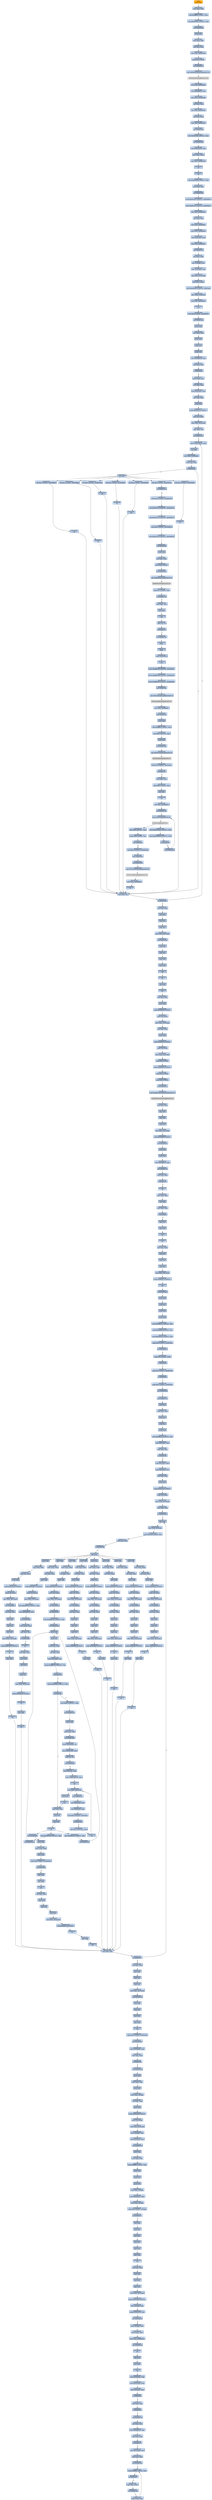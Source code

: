digraph G {
node[shape=rectangle,style=filled,fillcolor=lightsteelblue,color=lightsteelblue]
bgcolor="transparent"
a0x00404da8pushl_ebp[label="start\npushl %ebp",fillcolor="orange",color="lightgrey"];
a0x00404da9movl_esp_ebp[label="0x00404da9\nmovl %esp, %ebp"];
a0x00404dabaddl_0xfffffff0UINT8_esp[label="0x00404dab\naddl $0xfffffff0<UINT8>, %esp"];
a0x00404daemovl_0x404d60UINT32_eax[label="0x00404dae\nmovl $0x404d60<UINT32>, %eax"];
a0x00404db3call_0x00403db0[label="0x00404db3\ncall 0x00403db0"];
a0x00403db0pushl_ebx[label="0x00403db0\npushl %ebx"];
a0x00403db1movl_eax_ebx[label="0x00403db1\nmovl %eax, %ebx"];
a0x00403db3xorl_eax_eax[label="0x00403db3\nxorl %eax, %eax"];
a0x00403db5movl_eax_0x00405090[label="0x00403db5\nmovl %eax, 0x00405090"];
a0x00403dbapushl_0x0UINT8[label="0x00403dba\npushl $0x0<UINT8>"];
a0x00403dbccall_0x00403cec[label="0x00403dbc\ncall 0x00403cec"];
a0x00403cecjmp_GetModuleHandleA_kernel32_dll[label="0x00403cec\njmp GetModuleHandleA@kernel32.dll"];
GetModuleHandleA_kernel32_dll[label="GetModuleHandleA@kernel32.dll",fillcolor="lightgrey",color="lightgrey"];
a0x00403dc1movl_eax_0x00406650[label="0x00403dc1\nmovl %eax, 0x00406650"];
a0x00403dc6movl_0x00406650_eax[label="0x00403dc6\nmovl 0x00406650, %eax"];
a0x00403dcbmovl_eax_0x00405098[label="0x00403dcb\nmovl %eax, 0x00405098"];
a0x00403dd0xorl_eax_eax[label="0x00403dd0\nxorl %eax, %eax"];
a0x00403dd2movl_eax_0x0040509c[label="0x00403dd2\nmovl %eax, 0x0040509c"];
a0x00403dd7xorl_eax_eax[label="0x00403dd7\nxorl %eax, %eax"];
a0x00403dd9movl_eax_0x004050a0[label="0x00403dd9\nmovl %eax, 0x004050a0"];
a0x00403ddecall_0x00403da4[label="0x00403dde\ncall 0x00403da4"];
a0x00403da4movl_0x405094UINT32_eax[label="0x00403da4\nmovl $0x405094<UINT32>, %eax"];
a0x00403da9call_0x00403a80[label="0x00403da9\ncall 0x00403a80"];
a0x00403a80movl_0x00405028_edx[label="0x00403a80\nmovl 0x00405028, %edx"];
a0x00403a86movl_edx_eax_[label="0x00403a86\nmovl %edx, (%eax)"];
a0x00403a88movl_eax_0x00405028[label="0x00403a88\nmovl %eax, 0x00405028"];
a0x00403a8dret[label="0x00403a8d\nret"];
a0x00403daeret[label="0x00403dae\nret"];
a0x00403de3movl_0x405094UINT32_edx[label="0x00403de3\nmovl $0x405094<UINT32>, %edx"];
a0x00403de8movl_ebx_eax[label="0x00403de8\nmovl %ebx, %eax"];
a0x00403deacall_0x00402d38[label="0x00403dea\ncall 0x00402d38"];
a0x00402d38movl_0x401014UINT32_0x00406010[label="0x00402d38\nmovl $0x401014<UINT32>, 0x00406010"];
a0x00402d42movl_0x40101cUINT32_0x00406014[label="0x00402d42\nmovl $0x40101c<UINT32>, 0x00406014"];
a0x00402d4cmovl_eax_0x00406628[label="0x00402d4c\nmovl %eax, 0x00406628"];
a0x00402d51xorl_eax_eax[label="0x00402d51\nxorl %eax, %eax"];
a0x00402d53movl_eax_0x0040662c[label="0x00402d53\nmovl %eax, 0x0040662c"];
a0x00402d58movl_edx_0x00406630[label="0x00402d58\nmovl %edx, 0x00406630"];
a0x00402d5emovl_0x4edx__eax[label="0x00402d5e\nmovl 0x4(%edx), %eax"];
a0x00402d61movl_eax_0x0040601c[label="0x00402d61\nmovl %eax, 0x0040601c"];
a0x00402d66call_0x00402c30[label="0x00402d66\ncall 0x00402c30"];
a0x00402c30xorl_edx_edx[label="0x00402c30\nxorl %edx, %edx"];
a0x00402c32leal__12ebp__eax[label="0x00402c32\nleal -12(%ebp), %eax"];
a0x00402c35movl_fs_edx__ecx[label="0x00402c35\nmovl %fs:(%edx), %ecx"];
a0x00402c38movl_eax_fs_edx_[label="0x00402c38\nmovl %eax, %fs:(%edx)"];
a0x00402c3bmovl_ecx_eax_[label="0x00402c3b\nmovl %ecx, (%eax)"];
a0x00402c3dmovl_0x402b90UINT32_0x4eax_[label="0x00402c3d\nmovl $0x402b90<UINT32>, 0x4(%eax)"];
a0x00402c44movl_ebp_0x8eax_[label="0x00402c44\nmovl %ebp, 0x8(%eax)"];
a0x00402c47movl_eax_0x00406624[label="0x00402c47\nmovl %eax, 0x00406624"];
a0x00402c4cret[label="0x00402c4c\nret"];
a0x00402d6bmovb_0x0UINT8_0x00406024[label="0x00402d6b\nmovb $0x0<UINT8>, 0x00406024"];
a0x00402d72call_0x00402cd8[label="0x00402d72\ncall 0x00402cd8"];
a0x00402cd8pushl_ebp[label="0x00402cd8\npushl %ebp"];
a0x00402cd9movl_esp_ebp[label="0x00402cd9\nmovl %esp, %ebp"];
a0x00402cdbpushl_ebx[label="0x00402cdb\npushl %ebx"];
a0x00402cdcpushl_esi[label="0x00402cdc\npushl %esi"];
a0x00402cddpushl_edi[label="0x00402cdd\npushl %edi"];
a0x00402cdemovl_0x00406628_eax[label="0x00402cde\nmovl 0x00406628, %eax"];
a0x00402ce3testl_eax_eax[label="0x00402ce3\ntestl %eax, %eax"];
a0x00402ce5je_0x00402d32[label="0x00402ce5\nje 0x00402d32"];
a0x00402ce7movl_eax__esi[label="0x00402ce7\nmovl (%eax), %esi"];
a0x00402ce9xorl_ebx_ebx[label="0x00402ce9\nxorl %ebx, %ebx"];
a0x00402cebmovl_0x4eax__edi[label="0x00402ceb\nmovl 0x4(%eax), %edi"];
a0x00402ceexorl_edx_edx[label="0x00402cee\nxorl %edx, %edx"];
a0x00402cf0pushl_ebp[label="0x00402cf0\npushl %ebp"];
a0x00402cf1pushl_0x402d1eUINT32[label="0x00402cf1\npushl $0x402d1e<UINT32>"];
a0x00402cf6pushl_fs_edx_[label="0x00402cf6\npushl %fs:(%edx)"];
a0x00402cf9movl_esp_fs_edx_[label="0x00402cf9\nmovl %esp, %fs:(%edx)"];
a0x00402cfccmpl_ebx_esi[label="0x00402cfc\ncmpl %ebx, %esi"];
a0x00402cfejle_0x00402d14[label="0x00402cfe\njle 0x00402d14"];
a0x00402d00movl_ediebx8__eax[label="0x00402d00\nmovl (%edi,%ebx,8), %eax"];
a0x00402d03incl_ebx[label="0x00402d03\nincl %ebx"];
a0x00402d04movl_ebx_0x0040662c[label="0x00402d04\nmovl %ebx, 0x0040662c"];
a0x00402d0atestl_eax_eax[label="0x00402d0a\ntestl %eax, %eax"];
a0x00402d0cje_0x00402d10[label="0x00402d0c\nje 0x00402d10"];
a0x00402d0ecall_eax[label="0x00402d0e\ncall %eax"];
a0x00403e24subl_0x1UINT8_0x00406654[label="0x00403e24\nsubl $0x1<UINT8>, 0x00406654"];
a0x00403e2bret[label="0x00403e2b\nret"];
a0x00402d10cmpl_ebx_esi[label="0x00402d10\ncmpl %ebx, %esi"];
a0x00402d12jg_0x00402d00[label="0x00402d12\njg 0x00402d00"];
a0x00403c18subl_0x1UINT8_0x004065a4[label="0x00403c18\nsubl $0x1<UINT8>, 0x004065a4"];
a0x00403c1fjae_0x00403cea[label="0x00403c1f\njae 0x00403cea"];
a0x00403c25movb_0x2UINT8_0x00405008[label="0x00403c25\nmovb $0x2<UINT8>, 0x00405008"];
a0x00403c2cmovl_0x401014UINT32_0x00406010[label="0x00403c2c\nmovl $0x401014<UINT32>, 0x00406010"];
a0x00403c36movl_0x40101cUINT32_0x00406014[label="0x00403c36\nmovl $0x40101c<UINT32>, 0x00406014"];
a0x00403c40movb_0x2UINT8_0x00406036[label="0x00403c40\nmovb $0x2<UINT8>, 0x00406036"];
a0x00403c47movl_0x4037e4UINT32_0x00406000[label="0x00403c47\nmovl $0x4037e4<UINT32>, 0x00406000"];
a0x00403c51call_0x004026f4[label="0x00403c51\ncall 0x004026f4"];
a0x004026f4pushl_ebx[label="0x004026f4\npushl %ebx"];
a0x004026f5xorl_ebx_ebx[label="0x004026f5\nxorl %ebx, %ebx"];
a0x004026f7pushl_0x0UINT8[label="0x004026f7\npushl $0x0<UINT8>"];
a0x004026f9call_0x004026ec[label="0x004026f9\ncall 0x004026ec"];
a0x004026ecjmp_GetKeyboardType_user32_dll[label="0x004026ec\njmp GetKeyboardType@user32.dll"];
GetKeyboardType_user32_dll[label="GetKeyboardType@user32.dll",fillcolor="lightgrey",color="lightgrey"];
a0x004026fecmpl_0x7UINT8_eax[label="0x004026fe\ncmpl $0x7<UINT8>, %eax"];
a0x00402701jne_0x0040271f[label="0x00402701\njne 0x0040271f"];
a0x0040271fmovl_ebx_eax[label="0x0040271f\nmovl %ebx, %eax"];
a0x00402721popl_ebx[label="0x00402721\npopl %ebx"];
a0x00402722ret[label="0x00402722\nret"];
a0x00403c56testb_al_al[label="0x00403c56\ntestb %al, %al"];
a0x00403c58je_0x00403c5f[label="0x00403c58\nje 0x00403c5f"];
a0x00403c5fcall_0x004027e8[label="0x00403c5f\ncall 0x004027e8"];
a0x004027e8fninit_[label="0x004027e8\nfninit "];
a0x004027eafwait_[label="0x004027ea\nfwait "];
a0x004027ebfldcw_0x00405018[label="0x004027eb\nfldcw 0x00405018"];
a0x004027f1ret[label="0x004027f1\nret"];
a0x00403c64movw_0xffffd7b0UINT16_0x0040603c[label="0x00403c64\nmovw $0xffffd7b0<UINT16>, 0x0040603c"];
a0x00403c6dmovw_0xffffd7b0UINT16_0x00406208[label="0x00403c6d\nmovw $0xffffd7b0<UINT16>, 0x00406208"];
a0x00403c76movw_0xffffd7b0UINT16_0x004063d4[label="0x00403c76\nmovw $0xffffd7b0<UINT16>, 0x004063d4"];
a0x00403c7fcall_0x0040104c[label="0x00403c7f\ncall 0x0040104c"];
a0x0040104cjmp_GetCommandLineA_kernel32_dll[label="0x0040104c\njmp GetCommandLineA@kernel32.dll"];
GetCommandLineA_kernel32_dll[label="GetCommandLineA@kernel32.dll",fillcolor="lightgrey",color="lightgrey"];
a0x00403c84movl_eax_0x0040602c[label="0x00403c84\nmovl %eax, 0x0040602c"];
a0x00403c89call_0x004010ac[label="0x00403c89\ncall 0x004010ac"];
a0x004010acpushl_ebx[label="0x004010ac\npushl %ebx"];
a0x004010adaddl_0xffffffbcUINT8_esp[label="0x004010ad\naddl $0xffffffbc<UINT8>, %esp"];
a0x004010b0movl_0xaUINT32_ebx[label="0x004010b0\nmovl $0xa<UINT32>, %ebx"];
a0x004010b5pushl_esp[label="0x004010b5\npushl %esp"];
a0x004010b6call_0x0040105c[label="0x004010b6\ncall 0x0040105c"];
a0x0040105cjmp_GetStartupInfoA_kernel32_dll[label="0x0040105c\njmp GetStartupInfoA@kernel32.dll"];
GetStartupInfoA_kernel32_dll[label="GetStartupInfoA@kernel32.dll",fillcolor="lightgrey",color="lightgrey"];
a0x004010bbtestb_0x1UINT8_0x2cesp_[label="0x004010bb\ntestb $0x1<UINT8>, 0x2c(%esp)"];
a0x004010c0je_0x004010c7[label="0x004010c0\nje 0x004010c7"];
a0x004010c7movl_ebx_eax[label="0x004010c7\nmovl %ebx, %eax"];
a0x004010c9addl_0x44UINT8_esp[label="0x004010c9\naddl $0x44<UINT8>, %esp"];
a0x004010ccpopl_ebx[label="0x004010cc\npopl %ebx"];
a0x004010cdret[label="0x004010cd\nret"];
a0x00403c8emovl_eax_0x00406028[label="0x00403c8e\nmovl %eax, 0x00406028"];
a0x00403c93call_0x004010a4[label="0x00403c93\ncall 0x004010a4"];
a0x004010a4jmp_GetVersion_kernel32_dll[label="0x004010a4\njmp GetVersion@kernel32.dll"];
GetVersion_kernel32_dll[label="GetVersion@kernel32.dll",fillcolor="lightgrey",color="lightgrey"];
a0x00403c98andl_0x80000000UINT32_eax[label="0x00403c98\nandl $0x80000000<UINT32>, %eax"];
a0x00403c9dcmpl_0x80000000UINT32_eax[label="0x00403c9d\ncmpl $0x80000000<UINT32>, %eax"];
a0x00403ca2je_0x00403cd1[label="0x00403ca2\nje 0x00403cd1"];
a0x00403ca4call_0x004010a4[label="0x00403ca4\ncall 0x004010a4"];
a0x00403ca9andl_0xffUINT32_eax[label="0x00403ca9\nandl $0xff<UINT32>, %eax"];
a0x00403caecmpw_0x4UINT8_ax[label="0x00403cae\ncmpw $0x4<UINT8>, %ax"];
a0x00403cb2jbe_0x00403cc0[label="0x00403cb2\njbe 0x00403cc0"];
a0x00403cb4movl_0x3UINT32_0x004065a8[label="0x00403cb4\nmovl $0x3<UINT32>, 0x004065a8"];
a0x00403cbejmp_0x00403ce0[label="0x00403cbe\njmp 0x00403ce0"];
a0x00403ce0call_0x0040109c[label="0x00403ce0\ncall 0x0040109c"];
a0x0040109cjmp_GetCurrentThreadId_kernel32_dll[label="0x0040109c\njmp GetCurrentThreadId@kernel32.dll"];
GetCurrentThreadId_kernel32_dll[label="GetCurrentThreadId@kernel32.dll",fillcolor="lightgrey",color="lightgrey"];
a0x00403ce5movl_eax_0x00406020[label="0x00403ce5\nmovl %eax, 0x00406020"];
a0x00403cearet[label="0x00403cea\nret"];
a0x00403eb8subl_0x1UINT8_0x0040665c[label="0x00403eb8\nsubl $0x1<UINT8>, 0x0040665c"];
a0x00403ebfret[label="0x00403ebf\nret"];
a0x00403ef0subl_0x1UINT8_0x00406660[label="0x00403ef0\nsubl $0x1<UINT8>, 0x00406660"];
a0x00403ef7ret[label="0x00403ef7\nret"];
a0x00403f28subl_0x1UINT8_0x00406664[label="0x00403f28\nsubl $0x1<UINT8>, 0x00406664"];
a0x00403f2fret[label="0x00403f2f\nret"];
a0x00403fa0subl_0x1UINT8_0x00406668[label="0x00403fa0\nsubl $0x1<UINT8>, 0x00406668"];
a0x00403fa7ret[label="0x00403fa7\nret"];
a0x004049e0subl_0x1UINT8_0x0040666c[label="0x004049e0\nsubl $0x1<UINT8>, 0x0040666c"];
a0x004049e7ret[label="0x004049e7\nret"];
a0x00402d14xorl_eax_eax[label="0x00402d14\nxorl %eax, %eax"];
a0x00402d16popl_edx[label="0x00402d16\npopl %edx"];
a0x00402d17popl_ecx[label="0x00402d17\npopl %ecx"];
a0x00402d18popl_ecx[label="0x00402d18\npopl %ecx"];
a0x00402d19movl_edx_fs_eax_[label="0x00402d19\nmovl %edx, %fs:(%eax)"];
a0x00402d1cjmp_0x00402d32[label="0x00402d1c\njmp 0x00402d32"];
a0x00402d32popl_edi[label="0x00402d32\npopl %edi"];
a0x00402d33popl_esi[label="0x00402d33\npopl %esi"];
a0x00402d34popl_ebx[label="0x00402d34\npopl %ebx"];
a0x00402d35popl_ebp[label="0x00402d35\npopl %ebp"];
a0x00402d36ret[label="0x00402d36\nret"];
a0x00402d77ret[label="0x00402d77\nret"];
a0x00403defpopl_ebx[label="0x00403def\npopl %ebx"];
a0x00403df0ret[label="0x00403df0\nret"];
a0x00404db8xorl_eax_eax[label="0x00404db8\nxorl %eax, %eax"];
a0x00404dbapushl_ebp[label="0x00404dba\npushl %ebp"];
a0x00404dbbpushl_0x404e0cUINT32[label="0x00404dbb\npushl $0x404e0c<UINT32>"];
a0x00404dc0pushl_fs_eax_[label="0x00404dc0\npushl %fs:(%eax)"];
a0x00404dc3movl_esp_fs_eax_[label="0x00404dc3\nmovl %esp, %fs:(%eax)"];
a0x00404dc6xorl_eax_eax[label="0x00404dc6\nxorl %eax, %eax"];
a0x00404dc8pushl_ebp[label="0x00404dc8\npushl %ebp"];
a0x00404dc9pushl_0x404df7UINT32[label="0x00404dc9\npushl $0x404df7<UINT32>"];
a0x00404dcepushl_fs_eax_[label="0x00404dce\npushl %fs:(%eax)"];
a0x00404dd1movl_esp_fs_eax_[label="0x00404dd1\nmovl %esp, %fs:(%eax)"];
a0x00404dd4pushl_0x0UINT8[label="0x00404dd4\npushl $0x0<UINT8>"];
a0x00404dd6pushl_0x404b5cUINT32[label="0x00404dd6\npushl $0x404b5c<UINT32>"];
a0x00404ddbpushl_0xaUINT8[label="0x00404ddb\npushl $0xa<UINT8>"];
a0x00404dddpushl_0x0UINT8[label="0x00404ddd\npushl $0x0<UINT8>"];
a0x00404ddfcall_0x00403e2c[label="0x00404ddf\ncall 0x00403e2c"];
a0x00403e2cjmp_EnumResourceNamesA_kernel32_dll[label="0x00403e2c\njmp EnumResourceNamesA@kernel32.dll"];
EnumResourceNamesA_kernel32_dll[label="EnumResourceNamesA@kernel32.dll",fillcolor="lightgrey",color="lightgrey"];
a0x00404de4xorl_eax_eax[label="0x00404de4\nxorl %eax, %eax"];
a0x00404de6popl_edx[label="0x00404de6\npopl %edx"];
a0x00404de7popl_ecx[label="0x00404de7\npopl %ecx"];
a0x00404de8popl_ecx[label="0x00404de8\npopl %ecx"];
a0x00404de9movl_edx_fs_eax_[label="0x00404de9\nmovl %edx, %fs:(%eax)"];
a0x00404decpushl_0x404dfeUINT32[label="0x00404dec\npushl $0x404dfe<UINT32>"];
a0x00404df1call_0x00404b2c[label="0x00404df1\ncall 0x00404b2c"];
a0x00404b2cpushl_ebx[label="0x00404b2c\npushl %ebx"];
a0x00404b2dpushl_esi[label="0x00404b2d\npushl %esi"];
a0x00404b2emovl_0x00406670_eax[label="0x00404b2e\nmovl 0x00406670, %eax"];
a0x00404b33call_0x004037ec[label="0x00404b33\ncall 0x004037ec"];
a0x004037ectestl_eax_eax[label="0x004037ec\ntestl %eax, %eax"];
a0x004037eeje_0x004037f3[label="0x004037ee\nje 0x004037f3"];
a0x004037f3ret[label="0x004037f3\nret"];
a0x00404b38movl_eax_ebx[label="0x00404b38\nmovl %eax, %ebx"];
a0x00404b3adecl_ebx[label="0x00404b3a\ndecl %ebx"];
a0x00404b3btestl_ebx_ebx[label="0x00404b3b\ntestl %ebx, %ebx"];
a0x00404b3djl_0x00404b58[label="0x00404b3d\njl 0x00404b58"];
a0x00404b58popl_esi[label="0x00404b58\npopl %esi"];
a0x00404b59popl_ebx[label="0x00404b59\npopl %ebx"];
a0x00404b5aret[label="0x00404b5a\nret"];
a0x00404df6ret[label="0x00404df6\nret"];
a0x00404dfexorl_eax_eax[label="0x00404dfe\nxorl %eax, %eax"];
a0x00404e00popl_edx[label="0x00404e00\npopl %edx"];
a0x00404e01popl_ecx[label="0x00404e01\npopl %ecx"];
a0x00404e02popl_ecx[label="0x00404e02\npopl %ecx"];
a0x00404e03movl_edx_fs_eax_[label="0x00404e03\nmovl %edx, %fs:(%eax)"];
a0x00404e06pushl_0x404e13UINT32[label="0x00404e06\npushl $0x404e13<UINT32>"];
a0x00404e0bret[label="0x00404e0b\nret"];
a0x00404e13call_0x00402e90[label="0x00404e13\ncall 0x00402e90"];
a0x00402e90pushl_ebx[label="0x00402e90\npushl %ebx"];
a0x00402e91pushl_esi[label="0x00402e91\npushl %esi"];
a0x00402e92pushl_edi[label="0x00402e92\npushl %edi"];
a0x00402e93pushl_ebp[label="0x00402e93\npushl %ebp"];
a0x00402e94movl_0x406620UINT32_ebx[label="0x00402e94\nmovl $0x406620<UINT32>, %ebx"];
a0x00402e99movl_0x405000UINT32_esi[label="0x00402e99\nmovl $0x405000<UINT32>, %esi"];
a0x00402e9emovl_0x406030UINT32_edi[label="0x00402e9e\nmovl $0x406030<UINT32>, %edi"];
a0x00402ea3cmpb_0x0UINT8_0x28ebx_[label="0x00402ea3\ncmpb $0x0<UINT8>, 0x28(%ebx)"];
a0x00402ea7jne_0x00402ebf[label="0x00402ea7\njne 0x00402ebf"];
a0x00402ea9cmpl_0x0UINT8_edi_[label="0x00402ea9\ncmpl $0x0<UINT8>, (%edi)"];
a0x00402eacje_0x00402ebf[label="0x00402eac\nje 0x00402ebf"];
a0x00402ebfcmpl_0x0UINT8_0x00405004[label="0x00402ebf\ncmpl $0x0<UINT8>, 0x00405004"];
a0x00402ec6je_0x00402ed9[label="0x00402ec6\nje 0x00402ed9"];
a0x00402ed9cmpb_0x2UINT8_0x28ebx_[label="0x00402ed9\ncmpb $0x2<UINT8>, 0x28(%ebx)"];
a0x00402eddjne_0x00402ee9[label="0x00402edd\njne 0x00402ee9"];
a0x00402ee9call_0x00402c78[label="0x00402ee9\ncall 0x00402c78"];
a0x00402c78pushl_ebp[label="0x00402c78\npushl %ebp"];
a0x00402c79movl_esp_ebp[label="0x00402c79\nmovl %esp, %ebp"];
a0x00402c7bpushl_ebx[label="0x00402c7b\npushl %ebx"];
a0x00402c7cpushl_esi[label="0x00402c7c\npushl %esi"];
a0x00402c7dpushl_edi[label="0x00402c7d\npushl %edi"];
a0x00402c7emovl_0x406620UINT32_edi[label="0x00402c7e\nmovl $0x406620<UINT32>, %edi"];
a0x00402c83movl_0x8edi__eax[label="0x00402c83\nmovl 0x8(%edi), %eax"];
a0x00402c86testl_eax_eax[label="0x00402c86\ntestl %eax, %eax"];
a0x00402c88je_0x00402cd2[label="0x00402c88\nje 0x00402cd2"];
a0x00402c8amovl_0xcedi__ebx[label="0x00402c8a\nmovl 0xc(%edi), %ebx"];
a0x00402c8dmovl_0x4eax__esi[label="0x00402c8d\nmovl 0x4(%eax), %esi"];
a0x00402c90xorl_edx_edx[label="0x00402c90\nxorl %edx, %edx"];
a0x00402c92pushl_ebp[label="0x00402c92\npushl %ebp"];
a0x00402c93pushl_0x402cbeUINT32[label="0x00402c93\npushl $0x402cbe<UINT32>"];
a0x00402c98pushl_fs_edx_[label="0x00402c98\npushl %fs:(%edx)"];
a0x00402c9bmovl_esp_fs_edx_[label="0x00402c9b\nmovl %esp, %fs:(%edx)"];
a0x00402c9etestl_ebx_ebx[label="0x00402c9e\ntestl %ebx, %ebx"];
a0x00402ca0jle_0x00402cb4[label="0x00402ca0\njle 0x00402cb4"];
a0x00402ca2decl_ebx[label="0x00402ca2\ndecl %ebx"];
a0x00402ca3movl_ebx_0xcedi_[label="0x00402ca3\nmovl %ebx, 0xc(%edi)"];
a0x00402ca6movl_0x4esiebx8__eax[label="0x00402ca6\nmovl 0x4(%esi,%ebx,8), %eax"];
a0x00402caatestl_eax_eax[label="0x00402caa\ntestl %eax, %eax"];
a0x00402cacje_0x00402cb0[label="0x00402cac\nje 0x00402cb0"];
a0x00402caecall_eax[label="0x00402cae\ncall %eax"];
a0x00404d28pushl_ebp[label="0x00404d28\npushl %ebp"];
a0x00404d29movl_esp_ebp[label="0x00404d29\nmovl %esp, %ebp"];
a0x00404d2bxorl_eax_eax[label="0x00404d2b\nxorl %eax, %eax"];
a0x00404d2dpushl_ebp[label="0x00404d2d\npushl %ebp"];
a0x00404d2epushl_0x404d57UINT32[label="0x00404d2e\npushl $0x404d57<UINT32>"];
a0x00404d33pushl_fs_eax_[label="0x00404d33\npushl %fs:(%eax)"];
a0x00404d36movl_esp_fs_eax_[label="0x00404d36\nmovl %esp, %fs:(%eax)"];
a0x00404d39movl_0x406670UINT32_eax[label="0x00404d39\nmovl $0x406670<UINT32>, %eax"];
a0x00404d3emovl_0x00404048_edx[label="0x00404d3e\nmovl 0x00404048, %edx"];
a0x00404d44call_0x004039b4[label="0x00404d44\ncall 0x004039b4"];
a0x004039b4movl_eax__ecx[label="0x004039b4\nmovl (%eax), %ecx"];
a0x004039b6testl_ecx_ecx[label="0x004039b6\ntestl %ecx, %ecx"];
a0x004039b8je_0x004039ed[label="0x004039b8\nje 0x004039ed"];
a0x004039edret[label="0x004039ed\nret"];
a0x00404d49xorl_eax_eax[label="0x00404d49\nxorl %eax, %eax"];
a0x00404d4bpopl_edx[label="0x00404d4b\npopl %edx"];
a0x00404d4cpopl_ecx[label="0x00404d4c\npopl %ecx"];
a0x00404d4dpopl_ecx[label="0x00404d4d\npopl %ecx"];
a0x00404d4emovl_edx_fs_eax_[label="0x00404d4e\nmovl %edx, %fs:(%eax)"];
a0x00404d51pushl_0x404d5eUINT32[label="0x00404d51\npushl $0x404d5e<UINT32>"];
a0x00404d56ret[label="0x00404d56\nret"];
a0x00404d5epopl_ebp[label="0x00404d5e\npopl %ebp"];
a0x00404d5fret[label="0x00404d5f\nret"];
a0x00402cb0testl_ebx_ebx[label="0x00402cb0\ntestl %ebx, %ebx"];
a0x00402cb2jg_0x00402ca2[label="0x00402cb2\njg 0x00402ca2"];
a0x004049b0pushl_ebp[label="0x004049b0\npushl %ebp"];
a0x004049b1movl_esp_ebp[label="0x004049b1\nmovl %esp, %ebp"];
a0x004049b3xorl_eax_eax[label="0x004049b3\nxorl %eax, %eax"];
a0x004049b5pushl_ebp[label="0x004049b5\npushl %ebp"];
a0x004049b6pushl_0x4049d5UINT32[label="0x004049b6\npushl $0x4049d5<UINT32>"];
a0x004049bbpushl_fs_eax_[label="0x004049bb\npushl %fs:(%eax)"];
a0x004049bemovl_esp_fs_eax_[label="0x004049be\nmovl %esp, %fs:(%eax)"];
a0x004049c1incl_0x0040666c[label="0x004049c1\nincl 0x0040666c"];
a0x004049c7xorl_eax_eax[label="0x004049c7\nxorl %eax, %eax"];
a0x004049c9popl_edx[label="0x004049c9\npopl %edx"];
a0x004049capopl_ecx[label="0x004049ca\npopl %ecx"];
a0x004049cbpopl_ecx[label="0x004049cb\npopl %ecx"];
a0x004049ccmovl_edx_fs_eax_[label="0x004049cc\nmovl %edx, %fs:(%eax)"];
a0x004049cfpushl_0x4049dcUINT32[label="0x004049cf\npushl $0x4049dc<UINT32>"];
a0x004049d4ret[label="0x004049d4\nret"];
a0x004049dcpopl_ebp[label="0x004049dc\npopl %ebp"];
a0x004049ddret[label="0x004049dd\nret"];
a0x00403f70pushl_ebp[label="0x00403f70\npushl %ebp"];
a0x00403f71movl_esp_ebp[label="0x00403f71\nmovl %esp, %ebp"];
a0x00403f73xorl_eax_eax[label="0x00403f73\nxorl %eax, %eax"];
a0x00403f75pushl_ebp[label="0x00403f75\npushl %ebp"];
a0x00403f76pushl_0x403f95UINT32[label="0x00403f76\npushl $0x403f95<UINT32>"];
a0x00403f7bpushl_fs_eax_[label="0x00403f7b\npushl %fs:(%eax)"];
a0x00403f7emovl_esp_fs_eax_[label="0x00403f7e\nmovl %esp, %fs:(%eax)"];
a0x00403f81incl_0x00406668[label="0x00403f81\nincl 0x00406668"];
a0x00403f87xorl_eax_eax[label="0x00403f87\nxorl %eax, %eax"];
a0x00403f89popl_edx[label="0x00403f89\npopl %edx"];
a0x00403f8apopl_ecx[label="0x00403f8a\npopl %ecx"];
a0x00403f8bpopl_ecx[label="0x00403f8b\npopl %ecx"];
a0x00403f8cmovl_edx_fs_eax_[label="0x00403f8c\nmovl %edx, %fs:(%eax)"];
a0x00403f8fpushl_0x403f9cUINT32[label="0x00403f8f\npushl $0x403f9c<UINT32>"];
a0x00403f94ret[label="0x00403f94\nret"];
a0x00403f9cpopl_ebp[label="0x00403f9c\npopl %ebp"];
a0x00403f9dret[label="0x00403f9d\nret"];
a0x00403ef8pushl_ebp[label="0x00403ef8\npushl %ebp"];
a0x00403ef9movl_esp_ebp[label="0x00403ef9\nmovl %esp, %ebp"];
a0x00403efbxorl_eax_eax[label="0x00403efb\nxorl %eax, %eax"];
a0x00403efdpushl_ebp[label="0x00403efd\npushl %ebp"];
a0x00403efepushl_0x403f1dUINT32[label="0x00403efe\npushl $0x403f1d<UINT32>"];
a0x00403f03pushl_fs_eax_[label="0x00403f03\npushl %fs:(%eax)"];
a0x00403f06movl_esp_fs_eax_[label="0x00403f06\nmovl %esp, %fs:(%eax)"];
a0x00403f09incl_0x00406664[label="0x00403f09\nincl 0x00406664"];
a0x00403f0fxorl_eax_eax[label="0x00403f0f\nxorl %eax, %eax"];
a0x00403f11popl_edx[label="0x00403f11\npopl %edx"];
a0x00403f12popl_ecx[label="0x00403f12\npopl %ecx"];
a0x00403f13popl_ecx[label="0x00403f13\npopl %ecx"];
a0x00403f14movl_edx_fs_eax_[label="0x00403f14\nmovl %edx, %fs:(%eax)"];
a0x00403f17pushl_0x403f24UINT32[label="0x00403f17\npushl $0x403f24<UINT32>"];
a0x00403f1cret[label="0x00403f1c\nret"];
a0x00403f24popl_ebp[label="0x00403f24\npopl %ebp"];
a0x00403f25ret[label="0x00403f25\nret"];
a0x00403ec0pushl_ebp[label="0x00403ec0\npushl %ebp"];
a0x00403ec1movl_esp_ebp[label="0x00403ec1\nmovl %esp, %ebp"];
a0x00403ec3xorl_eax_eax[label="0x00403ec3\nxorl %eax, %eax"];
a0x00403ec5pushl_ebp[label="0x00403ec5\npushl %ebp"];
a0x00403ec6pushl_0x403ee5UINT32[label="0x00403ec6\npushl $0x403ee5<UINT32>"];
a0x00403ecbpushl_fs_eax_[label="0x00403ecb\npushl %fs:(%eax)"];
a0x00403ecemovl_esp_fs_eax_[label="0x00403ece\nmovl %esp, %fs:(%eax)"];
a0x00403ed1incl_0x00406660[label="0x00403ed1\nincl 0x00406660"];
a0x00403ed7xorl_eax_eax[label="0x00403ed7\nxorl %eax, %eax"];
a0x00403ed9popl_edx[label="0x00403ed9\npopl %edx"];
a0x00403edapopl_ecx[label="0x00403eda\npopl %ecx"];
a0x00403edbpopl_ecx[label="0x00403edb\npopl %ecx"];
a0x00403edcmovl_edx_fs_eax_[label="0x00403edc\nmovl %edx, %fs:(%eax)"];
a0x00403edfpushl_0x403eecUINT32[label="0x00403edf\npushl $0x403eec<UINT32>"];
a0x00403ee4ret[label="0x00403ee4\nret"];
a0x00403eecpopl_ebp[label="0x00403eec\npopl %ebp"];
a0x00403eedret[label="0x00403eed\nret"];
a0x00403e88pushl_ebp[label="0x00403e88\npushl %ebp"];
a0x00403e89movl_esp_ebp[label="0x00403e89\nmovl %esp, %ebp"];
a0x00403e8bxorl_eax_eax[label="0x00403e8b\nxorl %eax, %eax"];
a0x00403e8dpushl_ebp[label="0x00403e8d\npushl %ebp"];
a0x00403e8epushl_0x403eadUINT32[label="0x00403e8e\npushl $0x403ead<UINT32>"];
a0x00403e93pushl_fs_eax_[label="0x00403e93\npushl %fs:(%eax)"];
a0x00403e96movl_esp_fs_eax_[label="0x00403e96\nmovl %esp, %fs:(%eax)"];
a0x00403e99incl_0x0040665c[label="0x00403e99\nincl 0x0040665c"];
a0x00403e9fxorl_eax_eax[label="0x00403e9f\nxorl %eax, %eax"];
a0x00403ea1popl_edx[label="0x00403ea1\npopl %edx"];
a0x00403ea2popl_ecx[label="0x00403ea2\npopl %ecx"];
a0x00403ea3popl_ecx[label="0x00403ea3\npopl %ecx"];
a0x00403ea4movl_edx_fs_eax_[label="0x00403ea4\nmovl %edx, %fs:(%eax)"];
a0x00403ea7pushl_0x403eb4UINT32[label="0x00403ea7\npushl $0x403eb4<UINT32>"];
a0x00403eacret[label="0x00403eac\nret"];
a0x00403eb4popl_ebp[label="0x00403eb4\npopl %ebp"];
a0x00403eb5ret[label="0x00403eb5\nret"];
a0x00403bc4pushl_ebp[label="0x00403bc4\npushl %ebp"];
a0x00403bc5movl_esp_ebp[label="0x00403bc5\nmovl %esp, %ebp"];
a0x00403bc7xorl_eax_eax[label="0x00403bc7\nxorl %eax, %eax"];
a0x00403bc9pushl_ebp[label="0x00403bc9\npushl %ebp"];
a0x00403bcapushl_0x403c0eUINT32[label="0x00403bca\npushl $0x403c0e<UINT32>"];
a0x00403bcfpushl_fs_eax_[label="0x00403bcf\npushl %fs:(%eax)"];
a0x00403bd2movl_esp_fs_eax_[label="0x00403bd2\nmovl %esp, %fs:(%eax)"];
a0x00403bd5incl_0x004065a4[label="0x00403bd5\nincl 0x004065a4"];
a0x00403bdbjne_0x00403c00[label="0x00403bdb\njne 0x00403c00"];
a0x00403bddmovl_0x406038UINT32_eax[label="0x00403bdd\nmovl $0x406038<UINT32>, %eax"];
a0x00403be2call_0x004025a0[label="0x00403be2\ncall 0x004025a0"];
a0x004025a0pushl_ebx[label="0x004025a0\npushl %ebx"];
a0x004025a1pushl_esi[label="0x004025a1\npushl %esi"];
a0x004025a2movl_eax_ebx[label="0x004025a2\nmovl %eax, %ebx"];
a0x004025a4xorl_esi_esi[label="0x004025a4\nxorl %esi, %esi"];
a0x004025a6movw_0x4ebx__ax[label="0x004025a6\nmovw 0x4(%ebx), %ax"];
a0x004025aacmpw_0xffffd7b1UINT16_ax[label="0x004025aa\ncmpw $0xffffd7b1<UINT16>, %ax"];
a0x004025aejb_0x004025df[label="0x004025ae\njb 0x004025df"];
a0x004025dfcmpl_0x406038UINT32_ebx[label="0x004025df\ncmpl $0x406038<UINT32>, %ebx"];
a0x004025e5je_0x004025f1[label="0x004025e5\nje 0x004025f1"];
a0x004025f1movl_esi_eax[label="0x004025f1\nmovl %esi, %eax"];
a0x004025f3popl_esi[label="0x004025f3\npopl %esi"];
a0x004025f4popl_ebx[label="0x004025f4\npopl %ebx"];
a0x004025f5ret[label="0x004025f5\nret"];
a0x00403be7movl_0x406204UINT32_eax[label="0x00403be7\nmovl $0x406204<UINT32>, %eax"];
a0x00403beccall_0x004025a0[label="0x00403bec\ncall 0x004025a0"];
a0x004025e7movl_0x67UINT32_eax[label="0x004025e7\nmovl $0x67<UINT32>, %eax"];
a0x004025eccall_0x00402550[label="0x004025ec\ncall 0x00402550"];
a0x00402550pushl_ebx[label="0x00402550\npushl %ebx"];
a0x00402551movl_eax_ebx[label="0x00402551\nmovl %eax, %ebx"];
a0x00402553call_0x00403d64[label="0x00402553\ncall 0x00403d64"];
a0x00403d64movb_0x0040664c_cl[label="0x00403d64\nmovb 0x0040664c, %cl"];
a0x00403d6amovl_0x00405090_eax[label="0x00403d6a\nmovl 0x00405090, %eax"];
a0x00403d6ftestb_cl_cl[label="0x00403d6f\ntestb %cl, %cl"];
a0x00403d71jne_0x00403d99[label="0x00403d71\njne 0x00403d99"];
a0x00403d73movl_fs_0x2c_edx[label="0x00403d73\nmovl %fs:0x2c, %edx"];
a0x00403d7amovl_edxeax4__eax[label="0x00403d7a\nmovl (%edx,%eax,4), %eax"];
a0x00403d7dret[label="0x00403d7d\nret"];
a0x00402558movl_ebx_0x4eax_[label="0x00402558\nmovl %ebx, 0x4(%eax)"];
a0x00403c0ejmp_0x00402a1c[label="0x00403c0e\njmp 0x00402a1c"];
a0x00402a1cmovl_0x4esp__eax[label="0x00402a1c\nmovl 0x4(%esp), %eax"];
a0x00402a20movl_0x8esp__edx[label="0x00402a20\nmovl 0x8(%esp), %edx"];
a0x00402a24testl_0x6UINT32_0x4eax_[label="0x00402a24\ntestl $0x6<UINT32>, 0x4(%eax)"];
a0x00402a2bje_0x00402a4c[label="0x00402a2b\nje 0x00402a4c"];
a0x00402a4cmovl_0x1UINT32_eax[label="0x00402a4c\nmovl $0x1<UINT32>, %eax"];
a0x00402a51ret[label="0x00402a51\nret"];
a0x0040255epopl_ebx[label="0x0040255e\npopl %ebx"];
a0x0040255fret[label="0x0040255f\nret"];
a0x00403bf1movl_0x4063d0UINT32_eax[label="0x00403bf1\nmovl $0x4063d0<UINT32>, %eax"];
a0x00403bf6call_0x004025a0[label="0x00403bf6\ncall 0x004025a0"];
a0x00403bfbcall_0x00401860[label="0x00403bfb\ncall 0x00401860"];
a0x00401860pushl_ebp[label="0x00401860\npushl %ebp"];
a0x00401861movl_esp_ebp[label="0x00401861\nmovl %esp, %ebp"];
a0x00401863pushl_ebx[label="0x00401863\npushl %ebx"];
a0x00401864cmpb_0x0UINT8_0x004065ac[label="0x00401864\ncmpb $0x0<UINT8>, 0x004065ac"];
a0x0040186bje_0x0040193d[label="0x0040186b\nje 0x0040193d"];
a0x0040193dpopl_ebx[label="0x0040193d\npopl %ebx"];
a0x0040193epopl_ebp[label="0x0040193e\npopl %ebp"];
a0x0040193fret[label="0x0040193f\nret"];
a0x00403c00xorl_eax_eax[label="0x00403c00\nxorl %eax, %eax"];
a0x00403c02popl_edx[label="0x00403c02\npopl %edx"];
a0x00403c03popl_ecx[label="0x00403c03\npopl %ecx"];
a0x00403c04popl_ecx[label="0x00403c04\npopl %ecx"];
a0x00403c05movl_edx_fs_eax_[label="0x00403c05\nmovl %edx, %fs:(%eax)"];
a0x00403c08pushl_0x403c15UINT32[label="0x00403c08\npushl $0x403c15<UINT32>"];
a0x00403c0dret[label="0x00403c0d\nret"];
a0x00403c15popl_ebp[label="0x00403c15\npopl %ebp"];
a0x00403c16ret[label="0x00403c16\nret"];
a0x00403df4pushl_ebp[label="0x00403df4\npushl %ebp"];
a0x00403df5movl_esp_ebp[label="0x00403df5\nmovl %esp, %ebp"];
a0x00403df7xorl_eax_eax[label="0x00403df7\nxorl %eax, %eax"];
a0x00403df9pushl_ebp[label="0x00403df9\npushl %ebp"];
a0x00403dfapushl_0x403e19UINT32[label="0x00403dfa\npushl $0x403e19<UINT32>"];
a0x00403dffpushl_fs_eax_[label="0x00403dff\npushl %fs:(%eax)"];
a0x00403e02movl_esp_fs_eax_[label="0x00403e02\nmovl %esp, %fs:(%eax)"];
a0x00403e05incl_0x00406654[label="0x00403e05\nincl 0x00406654"];
a0x00403e0bxorl_eax_eax[label="0x00403e0b\nxorl %eax, %eax"];
a0x00403e0dpopl_edx[label="0x00403e0d\npopl %edx"];
a0x00403e0epopl_ecx[label="0x00403e0e\npopl %ecx"];
a0x00403e0fpopl_ecx[label="0x00403e0f\npopl %ecx"];
a0x00403e10movl_edx_fs_eax_[label="0x00403e10\nmovl %edx, %fs:(%eax)"];
a0x00403e13pushl_0x403e20UINT32[label="0x00403e13\npushl $0x403e20<UINT32>"];
a0x00403e18ret[label="0x00403e18\nret"];
a0x00403e20popl_ebp[label="0x00403e20\npopl %ebp"];
a0x00403e21ret[label="0x00403e21\nret"];
a0x00402cb4xorl_eax_eax[label="0x00402cb4\nxorl %eax, %eax"];
a0x00402cb6popl_edx[label="0x00402cb6\npopl %edx"];
a0x00402cb7popl_ecx[label="0x00402cb7\npopl %ecx"];
a0x00402cb8popl_ecx[label="0x00402cb8\npopl %ecx"];
a0x00402cb9movl_edx_fs_eax_[label="0x00402cb9\nmovl %edx, %fs:(%eax)"];
a0x00402cbcjmp_0x00402cd2[label="0x00402cbc\njmp 0x00402cd2"];
a0x00402cd2popl_edi[label="0x00402cd2\npopl %edi"];
a0x00402cd3popl_esi[label="0x00402cd3\npopl %esi"];
a0x00402cd4popl_ebx[label="0x00402cd4\npopl %ebx"];
a0x00402cd5popl_ebp[label="0x00402cd5\npopl %ebp"];
a0x00402cd6ret[label="0x00402cd6\nret"];
a0x00402eeecmpb_0x1UINT8_0x28ebx_[label="0x00402eee\ncmpb $0x1<UINT8>, 0x28(%ebx)"];
a0x00402ef2jbe_0x00402ef9[label="0x00402ef2\njbe 0x00402ef9"];
a0x00402ef9movl_0x10ebx__eax[label="0x00402ef9\nmovl 0x10(%ebx), %eax"];
a0x00402efctestl_eax_eax[label="0x00402efc\ntestl %eax, %eax"];
a0x00402efeje_0x00402f1a[label="0x00402efe\nje 0x00402f1a"];
a0x00402f00call_0x00403a90[label="0x00402f00\ncall 0x00403a90"];
a0x00403a90pushl_ebp[label="0x00403a90\npushl %ebp"];
a0x00403a91movl_esp_ebp[label="0x00403a91\nmovl %esp, %ebp"];
a0x00403a93pushl_ecx[label="0x00403a93\npushl %ecx"];
a0x00403a94movl_eax__4ebp_[label="0x00403a94\nmovl %eax, -4(%ebp)"];
a0x00403a97xorl_edx_edx[label="0x00403a97\nxorl %edx, %edx"];
a0x00403a99pushl_ebp[label="0x00403a99\npushl %ebp"];
a0x00403a9apushl_0x403af4UINT32[label="0x00403a9a\npushl $0x403af4<UINT32>"];
a0x00403a9fpushl_fs_edx_[label="0x00403a9f\npushl %fs:(%edx)"];
a0x00403aa2movl_esp_fs_edx_[label="0x00403aa2\nmovl %esp, %fs:(%edx)"];
a0x00403aa5movl__4ebp__eax[label="0x00403aa5\nmovl -4(%ebp), %eax"];
a0x00403aa8movl_0x4eax__eax[label="0x00403aa8\nmovl 0x4(%eax), %eax"];
a0x00403aabcall_0x00403a24[label="0x00403aab\ncall 0x00403a24"];
a0x00403a24pushl_ebp[label="0x00403a24\npushl %ebp"];
a0x00403a25movl_esp_ebp[label="0x00403a25\nmovl %esp, %ebp"];
a0x00403a27addl_0xfffffff8UINT8_esp[label="0x00403a27\naddl $0xfffffff8<UINT8>, %esp"];
a0x00403a2apushl_ebx[label="0x00403a2a\npushl %ebx"];
a0x00403a2bpushl_esi[label="0x00403a2b\npushl %esi"];
a0x00403a2cpushl_edi[label="0x00403a2c\npushl %edi"];
a0x00403a2dmovl_eax__4ebp_[label="0x00403a2d\nmovl %eax, -4(%ebp)"];
a0x00403a30movl_0x0040502c_eax[label="0x00403a30\nmovl 0x0040502c, %eax"];
a0x00403a35movl_eax__8ebp_[label="0x00403a35\nmovl %eax, -8(%ebp)"];
a0x00403a38cmpl_0x0UINT8__8ebp_[label="0x00403a38\ncmpl $0x0<UINT8>, -8(%ebp)"];
a0x00403a3cje_0x00403a77[label="0x00403a3c\nje 0x00403a77"];
a0x00403a77popl_edi[label="0x00403a77\npopl %edi"];
a0x00403a78popl_esi[label="0x00403a78\npopl %esi"];
a0x00403a79popl_ebx[label="0x00403a79\npopl %ebx"];
a0x00403a7apopl_ecx[label="0x00403a7a\npopl %ecx"];
a0x00403a7bpopl_ecx[label="0x00403a7b\npopl %ecx"];
a0x00403a7cpopl_ebp[label="0x00403a7c\npopl %ebp"];
a0x00403a7dret[label="0x00403a7d\nret"];
a0x00403ab0xorl_eax_eax[label="0x00403ab0\nxorl %eax, %eax"];
a0x00403ab2popl_edx[label="0x00403ab2\npopl %edx"];
a0x00403ab3popl_ecx[label="0x00403ab3\npopl %ecx"];
a0x00403ab4popl_ecx[label="0x00403ab4\npopl %ecx"];
a0x00403ab5movl_edx_fs_eax_[label="0x00403ab5\nmovl %edx, %fs:(%eax)"];
a0x00403ab8pushl_0x403afbUINT32[label="0x00403ab8\npushl $0x403afb<UINT32>"];
a0x00403abdmovl__4ebp__eax[label="0x00403abd\nmovl -4(%ebp), %eax"];
a0x00403ac0cmpl_0x00405028_eax[label="0x00403ac0\ncmpl 0x00405028, %eax"];
a0x00403ac6jne_0x00403ad4[label="0x00403ac6\njne 0x00403ad4"];
a0x00403ac8movl__4ebp__eax[label="0x00403ac8\nmovl -4(%ebp), %eax"];
a0x00403acbmovl_eax__eax[label="0x00403acb\nmovl (%eax), %eax"];
a0x00403acdmovl_eax_0x00405028[label="0x00403acd\nmovl %eax, 0x00405028"];
a0x00403ad2jmp_0x00403af3[label="0x00403ad2\njmp 0x00403af3"];
a0x00403af3ret[label="0x00403af3\nret"];
a0x00403afbpopl_ecx[label="0x00403afb\npopl %ecx"];
a0x00403afcpopl_ebp[label="0x00403afc\npopl %ebp"];
a0x00403afdret[label="0x00403afd\nret"];
a0x00402f05movl_0x10ebx__edx[label="0x00402f05\nmovl 0x10(%ebx), %edx"];
a0x00402f08movl_0x10edx__eax[label="0x00402f08\nmovl 0x10(%edx), %eax"];
a0x00402f0bcmpl_0x4edx__eax[label="0x00402f0b\ncmpl 0x4(%edx), %eax"];
a0x00402f0eje_0x00402f1a[label="0x00402f0e\nje 0x00402f1a"];
a0x00402f10testl_eax_eax[label="0x00402f10\ntestl %eax, %eax"];
a0x00402f12je_0x00402f1a[label="0x00402f12\nje 0x00402f1a"];
a0x00402f1acall_0x00402c50[label="0x00402f1a\ncall 0x00402c50"];
a0x00402c50xorl_edx_edx[label="0x00402c50\nxorl %edx, %edx"];
a0x00402c52movl_0x00406624_eax[label="0x00402c52\nmovl 0x00406624, %eax"];
a0x00402c57testl_eax_eax[label="0x00402c57\ntestl %eax, %eax"];
a0x00402c59je_0x00402c77[label="0x00402c59\nje 0x00402c77"];
a0x00402c5bmovl_fs_edx__ecx[label="0x00402c5b\nmovl %fs:(%edx), %ecx"];
a0x00402c5ecmpl_ecx_eax[label="0x00402c5e\ncmpl %ecx, %eax"];
a0x00402c60jne_0x00402c6a[label="0x00402c60\njne 0x00402c6a"];
a0x00402c6acmpl_0xffffffffUINT8_ecx[label="0x00402c6a\ncmpl $0xffffffff<UINT8>, %ecx"];
a0x00402c6dje_0x00402c77[label="0x00402c6d\nje 0x00402c77"];
a0x00402c6fcmpl_eax_ecx_[label="0x00402c6f\ncmpl %eax, (%ecx)"];
a0x00402c71jne_0x00402c68[label="0x00402c71\njne 0x00402c68"];
a0x00402c68movl_ecx__ecx[label="0x00402c68\nmovl (%ecx), %ecx"];
a0x00404da8pushl_ebp -> a0x00404da9movl_esp_ebp [color="#000000"];
a0x00404da9movl_esp_ebp -> a0x00404dabaddl_0xfffffff0UINT8_esp [color="#000000"];
a0x00404dabaddl_0xfffffff0UINT8_esp -> a0x00404daemovl_0x404d60UINT32_eax [color="#000000"];
a0x00404daemovl_0x404d60UINT32_eax -> a0x00404db3call_0x00403db0 [color="#000000"];
a0x00404db3call_0x00403db0 -> a0x00403db0pushl_ebx [color="#000000"];
a0x00403db0pushl_ebx -> a0x00403db1movl_eax_ebx [color="#000000"];
a0x00403db1movl_eax_ebx -> a0x00403db3xorl_eax_eax [color="#000000"];
a0x00403db3xorl_eax_eax -> a0x00403db5movl_eax_0x00405090 [color="#000000"];
a0x00403db5movl_eax_0x00405090 -> a0x00403dbapushl_0x0UINT8 [color="#000000"];
a0x00403dbapushl_0x0UINT8 -> a0x00403dbccall_0x00403cec [color="#000000"];
a0x00403dbccall_0x00403cec -> a0x00403cecjmp_GetModuleHandleA_kernel32_dll [color="#000000"];
a0x00403cecjmp_GetModuleHandleA_kernel32_dll -> GetModuleHandleA_kernel32_dll [color="#000000"];
GetModuleHandleA_kernel32_dll -> a0x00403dc1movl_eax_0x00406650 [color="#000000"];
a0x00403dc1movl_eax_0x00406650 -> a0x00403dc6movl_0x00406650_eax [color="#000000"];
a0x00403dc6movl_0x00406650_eax -> a0x00403dcbmovl_eax_0x00405098 [color="#000000"];
a0x00403dcbmovl_eax_0x00405098 -> a0x00403dd0xorl_eax_eax [color="#000000"];
a0x00403dd0xorl_eax_eax -> a0x00403dd2movl_eax_0x0040509c [color="#000000"];
a0x00403dd2movl_eax_0x0040509c -> a0x00403dd7xorl_eax_eax [color="#000000"];
a0x00403dd7xorl_eax_eax -> a0x00403dd9movl_eax_0x004050a0 [color="#000000"];
a0x00403dd9movl_eax_0x004050a0 -> a0x00403ddecall_0x00403da4 [color="#000000"];
a0x00403ddecall_0x00403da4 -> a0x00403da4movl_0x405094UINT32_eax [color="#000000"];
a0x00403da4movl_0x405094UINT32_eax -> a0x00403da9call_0x00403a80 [color="#000000"];
a0x00403da9call_0x00403a80 -> a0x00403a80movl_0x00405028_edx [color="#000000"];
a0x00403a80movl_0x00405028_edx -> a0x00403a86movl_edx_eax_ [color="#000000"];
a0x00403a86movl_edx_eax_ -> a0x00403a88movl_eax_0x00405028 [color="#000000"];
a0x00403a88movl_eax_0x00405028 -> a0x00403a8dret [color="#000000"];
a0x00403a8dret -> a0x00403daeret [color="#000000"];
a0x00403daeret -> a0x00403de3movl_0x405094UINT32_edx [color="#000000"];
a0x00403de3movl_0x405094UINT32_edx -> a0x00403de8movl_ebx_eax [color="#000000"];
a0x00403de8movl_ebx_eax -> a0x00403deacall_0x00402d38 [color="#000000"];
a0x00403deacall_0x00402d38 -> a0x00402d38movl_0x401014UINT32_0x00406010 [color="#000000"];
a0x00402d38movl_0x401014UINT32_0x00406010 -> a0x00402d42movl_0x40101cUINT32_0x00406014 [color="#000000"];
a0x00402d42movl_0x40101cUINT32_0x00406014 -> a0x00402d4cmovl_eax_0x00406628 [color="#000000"];
a0x00402d4cmovl_eax_0x00406628 -> a0x00402d51xorl_eax_eax [color="#000000"];
a0x00402d51xorl_eax_eax -> a0x00402d53movl_eax_0x0040662c [color="#000000"];
a0x00402d53movl_eax_0x0040662c -> a0x00402d58movl_edx_0x00406630 [color="#000000"];
a0x00402d58movl_edx_0x00406630 -> a0x00402d5emovl_0x4edx__eax [color="#000000"];
a0x00402d5emovl_0x4edx__eax -> a0x00402d61movl_eax_0x0040601c [color="#000000"];
a0x00402d61movl_eax_0x0040601c -> a0x00402d66call_0x00402c30 [color="#000000"];
a0x00402d66call_0x00402c30 -> a0x00402c30xorl_edx_edx [color="#000000"];
a0x00402c30xorl_edx_edx -> a0x00402c32leal__12ebp__eax [color="#000000"];
a0x00402c32leal__12ebp__eax -> a0x00402c35movl_fs_edx__ecx [color="#000000"];
a0x00402c35movl_fs_edx__ecx -> a0x00402c38movl_eax_fs_edx_ [color="#000000"];
a0x00402c38movl_eax_fs_edx_ -> a0x00402c3bmovl_ecx_eax_ [color="#000000"];
a0x00402c3bmovl_ecx_eax_ -> a0x00402c3dmovl_0x402b90UINT32_0x4eax_ [color="#000000"];
a0x00402c3dmovl_0x402b90UINT32_0x4eax_ -> a0x00402c44movl_ebp_0x8eax_ [color="#000000"];
a0x00402c44movl_ebp_0x8eax_ -> a0x00402c47movl_eax_0x00406624 [color="#000000"];
a0x00402c47movl_eax_0x00406624 -> a0x00402c4cret [color="#000000"];
a0x00402c4cret -> a0x00402d6bmovb_0x0UINT8_0x00406024 [color="#000000"];
a0x00402d6bmovb_0x0UINT8_0x00406024 -> a0x00402d72call_0x00402cd8 [color="#000000"];
a0x00402d72call_0x00402cd8 -> a0x00402cd8pushl_ebp [color="#000000"];
a0x00402cd8pushl_ebp -> a0x00402cd9movl_esp_ebp [color="#000000"];
a0x00402cd9movl_esp_ebp -> a0x00402cdbpushl_ebx [color="#000000"];
a0x00402cdbpushl_ebx -> a0x00402cdcpushl_esi [color="#000000"];
a0x00402cdcpushl_esi -> a0x00402cddpushl_edi [color="#000000"];
a0x00402cddpushl_edi -> a0x00402cdemovl_0x00406628_eax [color="#000000"];
a0x00402cdemovl_0x00406628_eax -> a0x00402ce3testl_eax_eax [color="#000000"];
a0x00402ce3testl_eax_eax -> a0x00402ce5je_0x00402d32 [color="#000000"];
a0x00402ce5je_0x00402d32 -> a0x00402ce7movl_eax__esi [color="#000000",label="F"];
a0x00402ce7movl_eax__esi -> a0x00402ce9xorl_ebx_ebx [color="#000000"];
a0x00402ce9xorl_ebx_ebx -> a0x00402cebmovl_0x4eax__edi [color="#000000"];
a0x00402cebmovl_0x4eax__edi -> a0x00402ceexorl_edx_edx [color="#000000"];
a0x00402ceexorl_edx_edx -> a0x00402cf0pushl_ebp [color="#000000"];
a0x00402cf0pushl_ebp -> a0x00402cf1pushl_0x402d1eUINT32 [color="#000000"];
a0x00402cf1pushl_0x402d1eUINT32 -> a0x00402cf6pushl_fs_edx_ [color="#000000"];
a0x00402cf6pushl_fs_edx_ -> a0x00402cf9movl_esp_fs_edx_ [color="#000000"];
a0x00402cf9movl_esp_fs_edx_ -> a0x00402cfccmpl_ebx_esi [color="#000000"];
a0x00402cfccmpl_ebx_esi -> a0x00402cfejle_0x00402d14 [color="#000000"];
a0x00402cfejle_0x00402d14 -> a0x00402d00movl_ediebx8__eax [color="#000000",label="F"];
a0x00402d00movl_ediebx8__eax -> a0x00402d03incl_ebx [color="#000000"];
a0x00402d03incl_ebx -> a0x00402d04movl_ebx_0x0040662c [color="#000000"];
a0x00402d04movl_ebx_0x0040662c -> a0x00402d0atestl_eax_eax [color="#000000"];
a0x00402d0atestl_eax_eax -> a0x00402d0cje_0x00402d10 [color="#000000"];
a0x00402d0cje_0x00402d10 -> a0x00402d0ecall_eax [color="#000000",label="F"];
a0x00402d0ecall_eax -> a0x00403e24subl_0x1UINT8_0x00406654 [color="#000000"];
a0x00403e24subl_0x1UINT8_0x00406654 -> a0x00403e2bret [color="#000000"];
a0x00403e2bret -> a0x00402d10cmpl_ebx_esi [color="#000000"];
a0x00402d10cmpl_ebx_esi -> a0x00402d12jg_0x00402d00 [color="#000000"];
a0x00402d12jg_0x00402d00 -> a0x00402d00movl_ediebx8__eax [color="#000000",label="T"];
a0x00402d0ecall_eax -> a0x00403c18subl_0x1UINT8_0x004065a4 [color="#000000"];
a0x00403c18subl_0x1UINT8_0x004065a4 -> a0x00403c1fjae_0x00403cea [color="#000000"];
a0x00403c1fjae_0x00403cea -> a0x00403c25movb_0x2UINT8_0x00405008 [color="#000000",label="F"];
a0x00403c25movb_0x2UINT8_0x00405008 -> a0x00403c2cmovl_0x401014UINT32_0x00406010 [color="#000000"];
a0x00403c2cmovl_0x401014UINT32_0x00406010 -> a0x00403c36movl_0x40101cUINT32_0x00406014 [color="#000000"];
a0x00403c36movl_0x40101cUINT32_0x00406014 -> a0x00403c40movb_0x2UINT8_0x00406036 [color="#000000"];
a0x00403c40movb_0x2UINT8_0x00406036 -> a0x00403c47movl_0x4037e4UINT32_0x00406000 [color="#000000"];
a0x00403c47movl_0x4037e4UINT32_0x00406000 -> a0x00403c51call_0x004026f4 [color="#000000"];
a0x00403c51call_0x004026f4 -> a0x004026f4pushl_ebx [color="#000000"];
a0x004026f4pushl_ebx -> a0x004026f5xorl_ebx_ebx [color="#000000"];
a0x004026f5xorl_ebx_ebx -> a0x004026f7pushl_0x0UINT8 [color="#000000"];
a0x004026f7pushl_0x0UINT8 -> a0x004026f9call_0x004026ec [color="#000000"];
a0x004026f9call_0x004026ec -> a0x004026ecjmp_GetKeyboardType_user32_dll [color="#000000"];
a0x004026ecjmp_GetKeyboardType_user32_dll -> GetKeyboardType_user32_dll [color="#000000"];
GetKeyboardType_user32_dll -> a0x004026fecmpl_0x7UINT8_eax [color="#000000"];
a0x004026fecmpl_0x7UINT8_eax -> a0x00402701jne_0x0040271f [color="#000000"];
a0x00402701jne_0x0040271f -> a0x0040271fmovl_ebx_eax [color="#000000",label="T"];
a0x0040271fmovl_ebx_eax -> a0x00402721popl_ebx [color="#000000"];
a0x00402721popl_ebx -> a0x00402722ret [color="#000000"];
a0x00402722ret -> a0x00403c56testb_al_al [color="#000000"];
a0x00403c56testb_al_al -> a0x00403c58je_0x00403c5f [color="#000000"];
a0x00403c58je_0x00403c5f -> a0x00403c5fcall_0x004027e8 [color="#000000",label="T"];
a0x00403c5fcall_0x004027e8 -> a0x004027e8fninit_ [color="#000000"];
a0x004027e8fninit_ -> a0x004027eafwait_ [color="#000000"];
a0x004027eafwait_ -> a0x004027ebfldcw_0x00405018 [color="#000000"];
a0x004027ebfldcw_0x00405018 -> a0x004027f1ret [color="#000000"];
a0x004027f1ret -> a0x00403c64movw_0xffffd7b0UINT16_0x0040603c [color="#000000"];
a0x00403c64movw_0xffffd7b0UINT16_0x0040603c -> a0x00403c6dmovw_0xffffd7b0UINT16_0x00406208 [color="#000000"];
a0x00403c6dmovw_0xffffd7b0UINT16_0x00406208 -> a0x00403c76movw_0xffffd7b0UINT16_0x004063d4 [color="#000000"];
a0x00403c76movw_0xffffd7b0UINT16_0x004063d4 -> a0x00403c7fcall_0x0040104c [color="#000000"];
a0x00403c7fcall_0x0040104c -> a0x0040104cjmp_GetCommandLineA_kernel32_dll [color="#000000"];
a0x0040104cjmp_GetCommandLineA_kernel32_dll -> GetCommandLineA_kernel32_dll [color="#000000"];
GetCommandLineA_kernel32_dll -> a0x00403c84movl_eax_0x0040602c [color="#000000"];
a0x00403c84movl_eax_0x0040602c -> a0x00403c89call_0x004010ac [color="#000000"];
a0x00403c89call_0x004010ac -> a0x004010acpushl_ebx [color="#000000"];
a0x004010acpushl_ebx -> a0x004010adaddl_0xffffffbcUINT8_esp [color="#000000"];
a0x004010adaddl_0xffffffbcUINT8_esp -> a0x004010b0movl_0xaUINT32_ebx [color="#000000"];
a0x004010b0movl_0xaUINT32_ebx -> a0x004010b5pushl_esp [color="#000000"];
a0x004010b5pushl_esp -> a0x004010b6call_0x0040105c [color="#000000"];
a0x004010b6call_0x0040105c -> a0x0040105cjmp_GetStartupInfoA_kernel32_dll [color="#000000"];
a0x0040105cjmp_GetStartupInfoA_kernel32_dll -> GetStartupInfoA_kernel32_dll [color="#000000"];
GetStartupInfoA_kernel32_dll -> a0x004010bbtestb_0x1UINT8_0x2cesp_ [color="#000000"];
a0x004010bbtestb_0x1UINT8_0x2cesp_ -> a0x004010c0je_0x004010c7 [color="#000000"];
a0x004010c0je_0x004010c7 -> a0x004010c7movl_ebx_eax [color="#000000",label="T"];
a0x004010c7movl_ebx_eax -> a0x004010c9addl_0x44UINT8_esp [color="#000000"];
a0x004010c9addl_0x44UINT8_esp -> a0x004010ccpopl_ebx [color="#000000"];
a0x004010ccpopl_ebx -> a0x004010cdret [color="#000000"];
a0x004010cdret -> a0x00403c8emovl_eax_0x00406028 [color="#000000"];
a0x00403c8emovl_eax_0x00406028 -> a0x00403c93call_0x004010a4 [color="#000000"];
a0x00403c93call_0x004010a4 -> a0x004010a4jmp_GetVersion_kernel32_dll [color="#000000"];
a0x004010a4jmp_GetVersion_kernel32_dll -> GetVersion_kernel32_dll [color="#000000"];
GetVersion_kernel32_dll -> a0x00403c98andl_0x80000000UINT32_eax [color="#000000"];
a0x00403c98andl_0x80000000UINT32_eax -> a0x00403c9dcmpl_0x80000000UINT32_eax [color="#000000"];
a0x00403c9dcmpl_0x80000000UINT32_eax -> a0x00403ca2je_0x00403cd1 [color="#000000"];
a0x00403ca2je_0x00403cd1 -> a0x00403ca4call_0x004010a4 [color="#000000",label="F"];
a0x00403ca4call_0x004010a4 -> a0x004010a4jmp_GetVersion_kernel32_dll [color="#000000"];
GetVersion_kernel32_dll -> a0x00403ca9andl_0xffUINT32_eax [color="#000000"];
a0x00403ca9andl_0xffUINT32_eax -> a0x00403caecmpw_0x4UINT8_ax [color="#000000"];
a0x00403caecmpw_0x4UINT8_ax -> a0x00403cb2jbe_0x00403cc0 [color="#000000"];
a0x00403cb2jbe_0x00403cc0 -> a0x00403cb4movl_0x3UINT32_0x004065a8 [color="#000000",label="F"];
a0x00403cb4movl_0x3UINT32_0x004065a8 -> a0x00403cbejmp_0x00403ce0 [color="#000000"];
a0x00403cbejmp_0x00403ce0 -> a0x00403ce0call_0x0040109c [color="#000000"];
a0x00403ce0call_0x0040109c -> a0x0040109cjmp_GetCurrentThreadId_kernel32_dll [color="#000000"];
a0x0040109cjmp_GetCurrentThreadId_kernel32_dll -> GetCurrentThreadId_kernel32_dll [color="#000000"];
GetCurrentThreadId_kernel32_dll -> a0x00403ce5movl_eax_0x00406020 [color="#000000"];
a0x00403ce5movl_eax_0x00406020 -> a0x00403cearet [color="#000000"];
a0x00403cearet -> a0x00402d10cmpl_ebx_esi [color="#000000"];
a0x00402d0ecall_eax -> a0x00403eb8subl_0x1UINT8_0x0040665c [color="#000000"];
a0x00403eb8subl_0x1UINT8_0x0040665c -> a0x00403ebfret [color="#000000"];
a0x00403ebfret -> a0x00402d10cmpl_ebx_esi [color="#000000"];
a0x00402d0ecall_eax -> a0x00403ef0subl_0x1UINT8_0x00406660 [color="#000000"];
a0x00403ef0subl_0x1UINT8_0x00406660 -> a0x00403ef7ret [color="#000000"];
a0x00403ef7ret -> a0x00402d10cmpl_ebx_esi [color="#000000"];
a0x00402d0ecall_eax -> a0x00403f28subl_0x1UINT8_0x00406664 [color="#000000"];
a0x00403f28subl_0x1UINT8_0x00406664 -> a0x00403f2fret [color="#000000"];
a0x00403f2fret -> a0x00402d10cmpl_ebx_esi [color="#000000"];
a0x00402d0ecall_eax -> a0x00403fa0subl_0x1UINT8_0x00406668 [color="#000000"];
a0x00403fa0subl_0x1UINT8_0x00406668 -> a0x00403fa7ret [color="#000000"];
a0x00403fa7ret -> a0x00402d10cmpl_ebx_esi [color="#000000"];
a0x00402d0ecall_eax -> a0x004049e0subl_0x1UINT8_0x0040666c [color="#000000"];
a0x004049e0subl_0x1UINT8_0x0040666c -> a0x004049e7ret [color="#000000"];
a0x004049e7ret -> a0x00402d10cmpl_ebx_esi [color="#000000"];
a0x00402d0cje_0x00402d10 -> a0x00402d10cmpl_ebx_esi [color="#000000",label="T"];
a0x00402d12jg_0x00402d00 -> a0x00402d14xorl_eax_eax [color="#000000",label="F"];
a0x00402d14xorl_eax_eax -> a0x00402d16popl_edx [color="#000000"];
a0x00402d16popl_edx -> a0x00402d17popl_ecx [color="#000000"];
a0x00402d17popl_ecx -> a0x00402d18popl_ecx [color="#000000"];
a0x00402d18popl_ecx -> a0x00402d19movl_edx_fs_eax_ [color="#000000"];
a0x00402d19movl_edx_fs_eax_ -> a0x00402d1cjmp_0x00402d32 [color="#000000"];
a0x00402d1cjmp_0x00402d32 -> a0x00402d32popl_edi [color="#000000"];
a0x00402d32popl_edi -> a0x00402d33popl_esi [color="#000000"];
a0x00402d33popl_esi -> a0x00402d34popl_ebx [color="#000000"];
a0x00402d34popl_ebx -> a0x00402d35popl_ebp [color="#000000"];
a0x00402d35popl_ebp -> a0x00402d36ret [color="#000000"];
a0x00402d36ret -> a0x00402d77ret [color="#000000"];
a0x00402d77ret -> a0x00403defpopl_ebx [color="#000000"];
a0x00403defpopl_ebx -> a0x00403df0ret [color="#000000"];
a0x00403df0ret -> a0x00404db8xorl_eax_eax [color="#000000"];
a0x00404db8xorl_eax_eax -> a0x00404dbapushl_ebp [color="#000000"];
a0x00404dbapushl_ebp -> a0x00404dbbpushl_0x404e0cUINT32 [color="#000000"];
a0x00404dbbpushl_0x404e0cUINT32 -> a0x00404dc0pushl_fs_eax_ [color="#000000"];
a0x00404dc0pushl_fs_eax_ -> a0x00404dc3movl_esp_fs_eax_ [color="#000000"];
a0x00404dc3movl_esp_fs_eax_ -> a0x00404dc6xorl_eax_eax [color="#000000"];
a0x00404dc6xorl_eax_eax -> a0x00404dc8pushl_ebp [color="#000000"];
a0x00404dc8pushl_ebp -> a0x00404dc9pushl_0x404df7UINT32 [color="#000000"];
a0x00404dc9pushl_0x404df7UINT32 -> a0x00404dcepushl_fs_eax_ [color="#000000"];
a0x00404dcepushl_fs_eax_ -> a0x00404dd1movl_esp_fs_eax_ [color="#000000"];
a0x00404dd1movl_esp_fs_eax_ -> a0x00404dd4pushl_0x0UINT8 [color="#000000"];
a0x00404dd4pushl_0x0UINT8 -> a0x00404dd6pushl_0x404b5cUINT32 [color="#000000"];
a0x00404dd6pushl_0x404b5cUINT32 -> a0x00404ddbpushl_0xaUINT8 [color="#000000"];
a0x00404ddbpushl_0xaUINT8 -> a0x00404dddpushl_0x0UINT8 [color="#000000"];
a0x00404dddpushl_0x0UINT8 -> a0x00404ddfcall_0x00403e2c [color="#000000"];
a0x00404ddfcall_0x00403e2c -> a0x00403e2cjmp_EnumResourceNamesA_kernel32_dll [color="#000000"];
a0x00403e2cjmp_EnumResourceNamesA_kernel32_dll -> EnumResourceNamesA_kernel32_dll [color="#000000"];
EnumResourceNamesA_kernel32_dll -> a0x00404de4xorl_eax_eax [color="#000000"];
a0x00404de4xorl_eax_eax -> a0x00404de6popl_edx [color="#000000"];
a0x00404de6popl_edx -> a0x00404de7popl_ecx [color="#000000"];
a0x00404de7popl_ecx -> a0x00404de8popl_ecx [color="#000000"];
a0x00404de8popl_ecx -> a0x00404de9movl_edx_fs_eax_ [color="#000000"];
a0x00404de9movl_edx_fs_eax_ -> a0x00404decpushl_0x404dfeUINT32 [color="#000000"];
a0x00404decpushl_0x404dfeUINT32 -> a0x00404df1call_0x00404b2c [color="#000000"];
a0x00404df1call_0x00404b2c -> a0x00404b2cpushl_ebx [color="#000000"];
a0x00404b2cpushl_ebx -> a0x00404b2dpushl_esi [color="#000000"];
a0x00404b2dpushl_esi -> a0x00404b2emovl_0x00406670_eax [color="#000000"];
a0x00404b2emovl_0x00406670_eax -> a0x00404b33call_0x004037ec [color="#000000"];
a0x00404b33call_0x004037ec -> a0x004037ectestl_eax_eax [color="#000000"];
a0x004037ectestl_eax_eax -> a0x004037eeje_0x004037f3 [color="#000000"];
a0x004037eeje_0x004037f3 -> a0x004037f3ret [color="#000000",label="T"];
a0x004037f3ret -> a0x00404b38movl_eax_ebx [color="#000000"];
a0x00404b38movl_eax_ebx -> a0x00404b3adecl_ebx [color="#000000"];
a0x00404b3adecl_ebx -> a0x00404b3btestl_ebx_ebx [color="#000000"];
a0x00404b3btestl_ebx_ebx -> a0x00404b3djl_0x00404b58 [color="#000000"];
a0x00404b3djl_0x00404b58 -> a0x00404b58popl_esi [color="#000000",label="T"];
a0x00404b58popl_esi -> a0x00404b59popl_ebx [color="#000000"];
a0x00404b59popl_ebx -> a0x00404b5aret [color="#000000"];
a0x00404b5aret -> a0x00404df6ret [color="#000000"];
a0x00404df6ret -> a0x00404dfexorl_eax_eax [color="#000000"];
a0x00404dfexorl_eax_eax -> a0x00404e00popl_edx [color="#000000"];
a0x00404e00popl_edx -> a0x00404e01popl_ecx [color="#000000"];
a0x00404e01popl_ecx -> a0x00404e02popl_ecx [color="#000000"];
a0x00404e02popl_ecx -> a0x00404e03movl_edx_fs_eax_ [color="#000000"];
a0x00404e03movl_edx_fs_eax_ -> a0x00404e06pushl_0x404e13UINT32 [color="#000000"];
a0x00404e06pushl_0x404e13UINT32 -> a0x00404e0bret [color="#000000"];
a0x00404e0bret -> a0x00404e13call_0x00402e90 [color="#000000"];
a0x00404e13call_0x00402e90 -> a0x00402e90pushl_ebx [color="#000000"];
a0x00402e90pushl_ebx -> a0x00402e91pushl_esi [color="#000000"];
a0x00402e91pushl_esi -> a0x00402e92pushl_edi [color="#000000"];
a0x00402e92pushl_edi -> a0x00402e93pushl_ebp [color="#000000"];
a0x00402e93pushl_ebp -> a0x00402e94movl_0x406620UINT32_ebx [color="#000000"];
a0x00402e94movl_0x406620UINT32_ebx -> a0x00402e99movl_0x405000UINT32_esi [color="#000000"];
a0x00402e99movl_0x405000UINT32_esi -> a0x00402e9emovl_0x406030UINT32_edi [color="#000000"];
a0x00402e9emovl_0x406030UINT32_edi -> a0x00402ea3cmpb_0x0UINT8_0x28ebx_ [color="#000000"];
a0x00402ea3cmpb_0x0UINT8_0x28ebx_ -> a0x00402ea7jne_0x00402ebf [color="#000000"];
a0x00402ea7jne_0x00402ebf -> a0x00402ea9cmpl_0x0UINT8_edi_ [color="#000000",label="F"];
a0x00402ea9cmpl_0x0UINT8_edi_ -> a0x00402eacje_0x00402ebf [color="#000000"];
a0x00402eacje_0x00402ebf -> a0x00402ebfcmpl_0x0UINT8_0x00405004 [color="#000000",label="T"];
a0x00402ebfcmpl_0x0UINT8_0x00405004 -> a0x00402ec6je_0x00402ed9 [color="#000000"];
a0x00402ec6je_0x00402ed9 -> a0x00402ed9cmpb_0x2UINT8_0x28ebx_ [color="#000000",label="T"];
a0x00402ed9cmpb_0x2UINT8_0x28ebx_ -> a0x00402eddjne_0x00402ee9 [color="#000000"];
a0x00402eddjne_0x00402ee9 -> a0x00402ee9call_0x00402c78 [color="#000000",label="T"];
a0x00402ee9call_0x00402c78 -> a0x00402c78pushl_ebp [color="#000000"];
a0x00402c78pushl_ebp -> a0x00402c79movl_esp_ebp [color="#000000"];
a0x00402c79movl_esp_ebp -> a0x00402c7bpushl_ebx [color="#000000"];
a0x00402c7bpushl_ebx -> a0x00402c7cpushl_esi [color="#000000"];
a0x00402c7cpushl_esi -> a0x00402c7dpushl_edi [color="#000000"];
a0x00402c7dpushl_edi -> a0x00402c7emovl_0x406620UINT32_edi [color="#000000"];
a0x00402c7emovl_0x406620UINT32_edi -> a0x00402c83movl_0x8edi__eax [color="#000000"];
a0x00402c83movl_0x8edi__eax -> a0x00402c86testl_eax_eax [color="#000000"];
a0x00402c86testl_eax_eax -> a0x00402c88je_0x00402cd2 [color="#000000"];
a0x00402c88je_0x00402cd2 -> a0x00402c8amovl_0xcedi__ebx [color="#000000",label="F"];
a0x00402c8amovl_0xcedi__ebx -> a0x00402c8dmovl_0x4eax__esi [color="#000000"];
a0x00402c8dmovl_0x4eax__esi -> a0x00402c90xorl_edx_edx [color="#000000"];
a0x00402c90xorl_edx_edx -> a0x00402c92pushl_ebp [color="#000000"];
a0x00402c92pushl_ebp -> a0x00402c93pushl_0x402cbeUINT32 [color="#000000"];
a0x00402c93pushl_0x402cbeUINT32 -> a0x00402c98pushl_fs_edx_ [color="#000000"];
a0x00402c98pushl_fs_edx_ -> a0x00402c9bmovl_esp_fs_edx_ [color="#000000"];
a0x00402c9bmovl_esp_fs_edx_ -> a0x00402c9etestl_ebx_ebx [color="#000000"];
a0x00402c9etestl_ebx_ebx -> a0x00402ca0jle_0x00402cb4 [color="#000000"];
a0x00402ca0jle_0x00402cb4 -> a0x00402ca2decl_ebx [color="#000000",label="F"];
a0x00402ca2decl_ebx -> a0x00402ca3movl_ebx_0xcedi_ [color="#000000"];
a0x00402ca3movl_ebx_0xcedi_ -> a0x00402ca6movl_0x4esiebx8__eax [color="#000000"];
a0x00402ca6movl_0x4esiebx8__eax -> a0x00402caatestl_eax_eax [color="#000000"];
a0x00402caatestl_eax_eax -> a0x00402cacje_0x00402cb0 [color="#000000"];
a0x00402cacje_0x00402cb0 -> a0x00402caecall_eax [color="#000000",label="F"];
a0x00402caecall_eax -> a0x00404d28pushl_ebp [color="#000000"];
a0x00404d28pushl_ebp -> a0x00404d29movl_esp_ebp [color="#000000"];
a0x00404d29movl_esp_ebp -> a0x00404d2bxorl_eax_eax [color="#000000"];
a0x00404d2bxorl_eax_eax -> a0x00404d2dpushl_ebp [color="#000000"];
a0x00404d2dpushl_ebp -> a0x00404d2epushl_0x404d57UINT32 [color="#000000"];
a0x00404d2epushl_0x404d57UINT32 -> a0x00404d33pushl_fs_eax_ [color="#000000"];
a0x00404d33pushl_fs_eax_ -> a0x00404d36movl_esp_fs_eax_ [color="#000000"];
a0x00404d36movl_esp_fs_eax_ -> a0x00404d39movl_0x406670UINT32_eax [color="#000000"];
a0x00404d39movl_0x406670UINT32_eax -> a0x00404d3emovl_0x00404048_edx [color="#000000"];
a0x00404d3emovl_0x00404048_edx -> a0x00404d44call_0x004039b4 [color="#000000"];
a0x00404d44call_0x004039b4 -> a0x004039b4movl_eax__ecx [color="#000000"];
a0x004039b4movl_eax__ecx -> a0x004039b6testl_ecx_ecx [color="#000000"];
a0x004039b6testl_ecx_ecx -> a0x004039b8je_0x004039ed [color="#000000"];
a0x004039b8je_0x004039ed -> a0x004039edret [color="#000000",label="T"];
a0x004039edret -> a0x00404d49xorl_eax_eax [color="#000000"];
a0x00404d49xorl_eax_eax -> a0x00404d4bpopl_edx [color="#000000"];
a0x00404d4bpopl_edx -> a0x00404d4cpopl_ecx [color="#000000"];
a0x00404d4cpopl_ecx -> a0x00404d4dpopl_ecx [color="#000000"];
a0x00404d4dpopl_ecx -> a0x00404d4emovl_edx_fs_eax_ [color="#000000"];
a0x00404d4emovl_edx_fs_eax_ -> a0x00404d51pushl_0x404d5eUINT32 [color="#000000"];
a0x00404d51pushl_0x404d5eUINT32 -> a0x00404d56ret [color="#000000"];
a0x00404d56ret -> a0x00404d5epopl_ebp [color="#000000"];
a0x00404d5epopl_ebp -> a0x00404d5fret [color="#000000"];
a0x00404d5fret -> a0x00402cb0testl_ebx_ebx [color="#000000"];
a0x00402cb0testl_ebx_ebx -> a0x00402cb2jg_0x00402ca2 [color="#000000"];
a0x00402cb2jg_0x00402ca2 -> a0x00402ca2decl_ebx [color="#000000",label="T"];
a0x00402caecall_eax -> a0x004049b0pushl_ebp [color="#000000"];
a0x004049b0pushl_ebp -> a0x004049b1movl_esp_ebp [color="#000000"];
a0x004049b1movl_esp_ebp -> a0x004049b3xorl_eax_eax [color="#000000"];
a0x004049b3xorl_eax_eax -> a0x004049b5pushl_ebp [color="#000000"];
a0x004049b5pushl_ebp -> a0x004049b6pushl_0x4049d5UINT32 [color="#000000"];
a0x004049b6pushl_0x4049d5UINT32 -> a0x004049bbpushl_fs_eax_ [color="#000000"];
a0x004049bbpushl_fs_eax_ -> a0x004049bemovl_esp_fs_eax_ [color="#000000"];
a0x004049bemovl_esp_fs_eax_ -> a0x004049c1incl_0x0040666c [color="#000000"];
a0x004049c1incl_0x0040666c -> a0x004049c7xorl_eax_eax [color="#000000"];
a0x004049c7xorl_eax_eax -> a0x004049c9popl_edx [color="#000000"];
a0x004049c9popl_edx -> a0x004049capopl_ecx [color="#000000"];
a0x004049capopl_ecx -> a0x004049cbpopl_ecx [color="#000000"];
a0x004049cbpopl_ecx -> a0x004049ccmovl_edx_fs_eax_ [color="#000000"];
a0x004049ccmovl_edx_fs_eax_ -> a0x004049cfpushl_0x4049dcUINT32 [color="#000000"];
a0x004049cfpushl_0x4049dcUINT32 -> a0x004049d4ret [color="#000000"];
a0x004049d4ret -> a0x004049dcpopl_ebp [color="#000000"];
a0x004049dcpopl_ebp -> a0x004049ddret [color="#000000"];
a0x004049ddret -> a0x00402cb0testl_ebx_ebx [color="#000000"];
a0x00402caecall_eax -> a0x00403f70pushl_ebp [color="#000000"];
a0x00403f70pushl_ebp -> a0x00403f71movl_esp_ebp [color="#000000"];
a0x00403f71movl_esp_ebp -> a0x00403f73xorl_eax_eax [color="#000000"];
a0x00403f73xorl_eax_eax -> a0x00403f75pushl_ebp [color="#000000"];
a0x00403f75pushl_ebp -> a0x00403f76pushl_0x403f95UINT32 [color="#000000"];
a0x00403f76pushl_0x403f95UINT32 -> a0x00403f7bpushl_fs_eax_ [color="#000000"];
a0x00403f7bpushl_fs_eax_ -> a0x00403f7emovl_esp_fs_eax_ [color="#000000"];
a0x00403f7emovl_esp_fs_eax_ -> a0x00403f81incl_0x00406668 [color="#000000"];
a0x00403f81incl_0x00406668 -> a0x00403f87xorl_eax_eax [color="#000000"];
a0x00403f87xorl_eax_eax -> a0x00403f89popl_edx [color="#000000"];
a0x00403f89popl_edx -> a0x00403f8apopl_ecx [color="#000000"];
a0x00403f8apopl_ecx -> a0x00403f8bpopl_ecx [color="#000000"];
a0x00403f8bpopl_ecx -> a0x00403f8cmovl_edx_fs_eax_ [color="#000000"];
a0x00403f8cmovl_edx_fs_eax_ -> a0x00403f8fpushl_0x403f9cUINT32 [color="#000000"];
a0x00403f8fpushl_0x403f9cUINT32 -> a0x00403f94ret [color="#000000"];
a0x00403f94ret -> a0x00403f9cpopl_ebp [color="#000000"];
a0x00403f9cpopl_ebp -> a0x00403f9dret [color="#000000"];
a0x00403f9dret -> a0x00402cb0testl_ebx_ebx [color="#000000"];
a0x00402caecall_eax -> a0x00403ef8pushl_ebp [color="#000000"];
a0x00403ef8pushl_ebp -> a0x00403ef9movl_esp_ebp [color="#000000"];
a0x00403ef9movl_esp_ebp -> a0x00403efbxorl_eax_eax [color="#000000"];
a0x00403efbxorl_eax_eax -> a0x00403efdpushl_ebp [color="#000000"];
a0x00403efdpushl_ebp -> a0x00403efepushl_0x403f1dUINT32 [color="#000000"];
a0x00403efepushl_0x403f1dUINT32 -> a0x00403f03pushl_fs_eax_ [color="#000000"];
a0x00403f03pushl_fs_eax_ -> a0x00403f06movl_esp_fs_eax_ [color="#000000"];
a0x00403f06movl_esp_fs_eax_ -> a0x00403f09incl_0x00406664 [color="#000000"];
a0x00403f09incl_0x00406664 -> a0x00403f0fxorl_eax_eax [color="#000000"];
a0x00403f0fxorl_eax_eax -> a0x00403f11popl_edx [color="#000000"];
a0x00403f11popl_edx -> a0x00403f12popl_ecx [color="#000000"];
a0x00403f12popl_ecx -> a0x00403f13popl_ecx [color="#000000"];
a0x00403f13popl_ecx -> a0x00403f14movl_edx_fs_eax_ [color="#000000"];
a0x00403f14movl_edx_fs_eax_ -> a0x00403f17pushl_0x403f24UINT32 [color="#000000"];
a0x00403f17pushl_0x403f24UINT32 -> a0x00403f1cret [color="#000000"];
a0x00403f1cret -> a0x00403f24popl_ebp [color="#000000"];
a0x00403f24popl_ebp -> a0x00403f25ret [color="#000000"];
a0x00403f25ret -> a0x00402cb0testl_ebx_ebx [color="#000000"];
a0x00402caecall_eax -> a0x00403ec0pushl_ebp [color="#000000"];
a0x00403ec0pushl_ebp -> a0x00403ec1movl_esp_ebp [color="#000000"];
a0x00403ec1movl_esp_ebp -> a0x00403ec3xorl_eax_eax [color="#000000"];
a0x00403ec3xorl_eax_eax -> a0x00403ec5pushl_ebp [color="#000000"];
a0x00403ec5pushl_ebp -> a0x00403ec6pushl_0x403ee5UINT32 [color="#000000"];
a0x00403ec6pushl_0x403ee5UINT32 -> a0x00403ecbpushl_fs_eax_ [color="#000000"];
a0x00403ecbpushl_fs_eax_ -> a0x00403ecemovl_esp_fs_eax_ [color="#000000"];
a0x00403ecemovl_esp_fs_eax_ -> a0x00403ed1incl_0x00406660 [color="#000000"];
a0x00403ed1incl_0x00406660 -> a0x00403ed7xorl_eax_eax [color="#000000"];
a0x00403ed7xorl_eax_eax -> a0x00403ed9popl_edx [color="#000000"];
a0x00403ed9popl_edx -> a0x00403edapopl_ecx [color="#000000"];
a0x00403edapopl_ecx -> a0x00403edbpopl_ecx [color="#000000"];
a0x00403edbpopl_ecx -> a0x00403edcmovl_edx_fs_eax_ [color="#000000"];
a0x00403edcmovl_edx_fs_eax_ -> a0x00403edfpushl_0x403eecUINT32 [color="#000000"];
a0x00403edfpushl_0x403eecUINT32 -> a0x00403ee4ret [color="#000000"];
a0x00403ee4ret -> a0x00403eecpopl_ebp [color="#000000"];
a0x00403eecpopl_ebp -> a0x00403eedret [color="#000000"];
a0x00403eedret -> a0x00402cb0testl_ebx_ebx [color="#000000"];
a0x00402caecall_eax -> a0x00403e88pushl_ebp [color="#000000"];
a0x00403e88pushl_ebp -> a0x00403e89movl_esp_ebp [color="#000000"];
a0x00403e89movl_esp_ebp -> a0x00403e8bxorl_eax_eax [color="#000000"];
a0x00403e8bxorl_eax_eax -> a0x00403e8dpushl_ebp [color="#000000"];
a0x00403e8dpushl_ebp -> a0x00403e8epushl_0x403eadUINT32 [color="#000000"];
a0x00403e8epushl_0x403eadUINT32 -> a0x00403e93pushl_fs_eax_ [color="#000000"];
a0x00403e93pushl_fs_eax_ -> a0x00403e96movl_esp_fs_eax_ [color="#000000"];
a0x00403e96movl_esp_fs_eax_ -> a0x00403e99incl_0x0040665c [color="#000000"];
a0x00403e99incl_0x0040665c -> a0x00403e9fxorl_eax_eax [color="#000000"];
a0x00403e9fxorl_eax_eax -> a0x00403ea1popl_edx [color="#000000"];
a0x00403ea1popl_edx -> a0x00403ea2popl_ecx [color="#000000"];
a0x00403ea2popl_ecx -> a0x00403ea3popl_ecx [color="#000000"];
a0x00403ea3popl_ecx -> a0x00403ea4movl_edx_fs_eax_ [color="#000000"];
a0x00403ea4movl_edx_fs_eax_ -> a0x00403ea7pushl_0x403eb4UINT32 [color="#000000"];
a0x00403ea7pushl_0x403eb4UINT32 -> a0x00403eacret [color="#000000"];
a0x00403eacret -> a0x00403eb4popl_ebp [color="#000000"];
a0x00403eb4popl_ebp -> a0x00403eb5ret [color="#000000"];
a0x00403eb5ret -> a0x00402cb0testl_ebx_ebx [color="#000000"];
a0x00402caecall_eax -> a0x00403bc4pushl_ebp [color="#000000"];
a0x00403bc4pushl_ebp -> a0x00403bc5movl_esp_ebp [color="#000000"];
a0x00403bc5movl_esp_ebp -> a0x00403bc7xorl_eax_eax [color="#000000"];
a0x00403bc7xorl_eax_eax -> a0x00403bc9pushl_ebp [color="#000000"];
a0x00403bc9pushl_ebp -> a0x00403bcapushl_0x403c0eUINT32 [color="#000000"];
a0x00403bcapushl_0x403c0eUINT32 -> a0x00403bcfpushl_fs_eax_ [color="#000000"];
a0x00403bcfpushl_fs_eax_ -> a0x00403bd2movl_esp_fs_eax_ [color="#000000"];
a0x00403bd2movl_esp_fs_eax_ -> a0x00403bd5incl_0x004065a4 [color="#000000"];
a0x00403bd5incl_0x004065a4 -> a0x00403bdbjne_0x00403c00 [color="#000000"];
a0x00403bdbjne_0x00403c00 -> a0x00403bddmovl_0x406038UINT32_eax [color="#000000",label="F"];
a0x00403bddmovl_0x406038UINT32_eax -> a0x00403be2call_0x004025a0 [color="#000000"];
a0x00403be2call_0x004025a0 -> a0x004025a0pushl_ebx [color="#000000"];
a0x004025a0pushl_ebx -> a0x004025a1pushl_esi [color="#000000"];
a0x004025a1pushl_esi -> a0x004025a2movl_eax_ebx [color="#000000"];
a0x004025a2movl_eax_ebx -> a0x004025a4xorl_esi_esi [color="#000000"];
a0x004025a4xorl_esi_esi -> a0x004025a6movw_0x4ebx__ax [color="#000000"];
a0x004025a6movw_0x4ebx__ax -> a0x004025aacmpw_0xffffd7b1UINT16_ax [color="#000000"];
a0x004025aacmpw_0xffffd7b1UINT16_ax -> a0x004025aejb_0x004025df [color="#000000"];
a0x004025aejb_0x004025df -> a0x004025dfcmpl_0x406038UINT32_ebx [color="#000000",label="T"];
a0x004025dfcmpl_0x406038UINT32_ebx -> a0x004025e5je_0x004025f1 [color="#000000"];
a0x004025e5je_0x004025f1 -> a0x004025f1movl_esi_eax [color="#000000",label="T"];
a0x004025f1movl_esi_eax -> a0x004025f3popl_esi [color="#000000"];
a0x004025f3popl_esi -> a0x004025f4popl_ebx [color="#000000"];
a0x004025f4popl_ebx -> a0x004025f5ret [color="#000000"];
a0x004025f5ret -> a0x00403be7movl_0x406204UINT32_eax [color="#000000"];
a0x00403be7movl_0x406204UINT32_eax -> a0x00403beccall_0x004025a0 [color="#000000"];
a0x00403beccall_0x004025a0 -> a0x004025a0pushl_ebx [color="#000000"];
a0x004025e5je_0x004025f1 -> a0x004025e7movl_0x67UINT32_eax [color="#000000",label="F"];
a0x004025e7movl_0x67UINT32_eax -> a0x004025eccall_0x00402550 [color="#000000"];
a0x004025eccall_0x00402550 -> a0x00402550pushl_ebx [color="#000000"];
a0x00402550pushl_ebx -> a0x00402551movl_eax_ebx [color="#000000"];
a0x00402551movl_eax_ebx -> a0x00402553call_0x00403d64 [color="#000000"];
a0x00402553call_0x00403d64 -> a0x00403d64movb_0x0040664c_cl [color="#000000"];
a0x00403d64movb_0x0040664c_cl -> a0x00403d6amovl_0x00405090_eax [color="#000000"];
a0x00403d6amovl_0x00405090_eax -> a0x00403d6ftestb_cl_cl [color="#000000"];
a0x00403d6ftestb_cl_cl -> a0x00403d71jne_0x00403d99 [color="#000000"];
a0x00403d71jne_0x00403d99 -> a0x00403d73movl_fs_0x2c_edx [color="#000000",label="F"];
a0x00403d73movl_fs_0x2c_edx -> a0x00403d7amovl_edxeax4__eax [color="#000000"];
a0x00403d7amovl_edxeax4__eax -> a0x00403d7dret [color="#000000"];
a0x00403d7dret -> a0x00402558movl_ebx_0x4eax_ [color="#000000"];
a0x00402558movl_ebx_0x4eax_ -> a0x00403c0ejmp_0x00402a1c [color="#000000"];
a0x00403c0ejmp_0x00402a1c -> a0x00402a1cmovl_0x4esp__eax [color="#000000"];
a0x00402a1cmovl_0x4esp__eax -> a0x00402a20movl_0x8esp__edx [color="#000000"];
a0x00402a20movl_0x8esp__edx -> a0x00402a24testl_0x6UINT32_0x4eax_ [color="#000000"];
a0x00402a24testl_0x6UINT32_0x4eax_ -> a0x00402a2bje_0x00402a4c [color="#000000"];
a0x00402a2bje_0x00402a4c -> a0x00402a4cmovl_0x1UINT32_eax [color="#000000",label="T"];
a0x00402a4cmovl_0x1UINT32_eax -> a0x00402a51ret [color="#000000"];
a0x00402a51ret -> a0x00402558movl_ebx_0x4eax_ [color="#000000"];
a0x00402558movl_ebx_0x4eax_ -> a0x0040255epopl_ebx [color="#000000"];
a0x0040255epopl_ebx -> a0x0040255fret [color="#000000"];
a0x0040255fret -> a0x004025f1movl_esi_eax [color="#000000"];
a0x004025f5ret -> a0x00403bf1movl_0x4063d0UINT32_eax [color="#000000"];
a0x00403bf1movl_0x4063d0UINT32_eax -> a0x00403bf6call_0x004025a0 [color="#000000"];
a0x00403bf6call_0x004025a0 -> a0x004025a0pushl_ebx [color="#000000"];
a0x004025f5ret -> a0x00403bfbcall_0x00401860 [color="#000000"];
a0x00403bfbcall_0x00401860 -> a0x00401860pushl_ebp [color="#000000"];
a0x00401860pushl_ebp -> a0x00401861movl_esp_ebp [color="#000000"];
a0x00401861movl_esp_ebp -> a0x00401863pushl_ebx [color="#000000"];
a0x00401863pushl_ebx -> a0x00401864cmpb_0x0UINT8_0x004065ac [color="#000000"];
a0x00401864cmpb_0x0UINT8_0x004065ac -> a0x0040186bje_0x0040193d [color="#000000"];
a0x0040186bje_0x0040193d -> a0x0040193dpopl_ebx [color="#000000",label="T"];
a0x0040193dpopl_ebx -> a0x0040193epopl_ebp [color="#000000"];
a0x0040193epopl_ebp -> a0x0040193fret [color="#000000"];
a0x0040193fret -> a0x00403c00xorl_eax_eax [color="#000000"];
a0x00403c00xorl_eax_eax -> a0x00403c02popl_edx [color="#000000"];
a0x00403c02popl_edx -> a0x00403c03popl_ecx [color="#000000"];
a0x00403c03popl_ecx -> a0x00403c04popl_ecx [color="#000000"];
a0x00403c04popl_ecx -> a0x00403c05movl_edx_fs_eax_ [color="#000000"];
a0x00403c05movl_edx_fs_eax_ -> a0x00403c08pushl_0x403c15UINT32 [color="#000000"];
a0x00403c08pushl_0x403c15UINT32 -> a0x00403c0dret [color="#000000"];
a0x00403c0dret -> a0x00403c15popl_ebp [color="#000000"];
a0x00403c15popl_ebp -> a0x00403c16ret [color="#000000"];
a0x00403c16ret -> a0x00402cb0testl_ebx_ebx [color="#000000"];
a0x00402caecall_eax -> a0x00403df4pushl_ebp [color="#000000"];
a0x00403df4pushl_ebp -> a0x00403df5movl_esp_ebp [color="#000000"];
a0x00403df5movl_esp_ebp -> a0x00403df7xorl_eax_eax [color="#000000"];
a0x00403df7xorl_eax_eax -> a0x00403df9pushl_ebp [color="#000000"];
a0x00403df9pushl_ebp -> a0x00403dfapushl_0x403e19UINT32 [color="#000000"];
a0x00403dfapushl_0x403e19UINT32 -> a0x00403dffpushl_fs_eax_ [color="#000000"];
a0x00403dffpushl_fs_eax_ -> a0x00403e02movl_esp_fs_eax_ [color="#000000"];
a0x00403e02movl_esp_fs_eax_ -> a0x00403e05incl_0x00406654 [color="#000000"];
a0x00403e05incl_0x00406654 -> a0x00403e0bxorl_eax_eax [color="#000000"];
a0x00403e0bxorl_eax_eax -> a0x00403e0dpopl_edx [color="#000000"];
a0x00403e0dpopl_edx -> a0x00403e0epopl_ecx [color="#000000"];
a0x00403e0epopl_ecx -> a0x00403e0fpopl_ecx [color="#000000"];
a0x00403e0fpopl_ecx -> a0x00403e10movl_edx_fs_eax_ [color="#000000"];
a0x00403e10movl_edx_fs_eax_ -> a0x00403e13pushl_0x403e20UINT32 [color="#000000"];
a0x00403e13pushl_0x403e20UINT32 -> a0x00403e18ret [color="#000000"];
a0x00403e18ret -> a0x00403e20popl_ebp [color="#000000"];
a0x00403e20popl_ebp -> a0x00403e21ret [color="#000000"];
a0x00403e21ret -> a0x00402cb0testl_ebx_ebx [color="#000000"];
a0x00402cb2jg_0x00402ca2 -> a0x00402cb4xorl_eax_eax [color="#000000",label="F"];
a0x00402cb4xorl_eax_eax -> a0x00402cb6popl_edx [color="#000000"];
a0x00402cb6popl_edx -> a0x00402cb7popl_ecx [color="#000000"];
a0x00402cb7popl_ecx -> a0x00402cb8popl_ecx [color="#000000"];
a0x00402cb8popl_ecx -> a0x00402cb9movl_edx_fs_eax_ [color="#000000"];
a0x00402cb9movl_edx_fs_eax_ -> a0x00402cbcjmp_0x00402cd2 [color="#000000"];
a0x00402cbcjmp_0x00402cd2 -> a0x00402cd2popl_edi [color="#000000"];
a0x00402cd2popl_edi -> a0x00402cd3popl_esi [color="#000000"];
a0x00402cd3popl_esi -> a0x00402cd4popl_ebx [color="#000000"];
a0x00402cd4popl_ebx -> a0x00402cd5popl_ebp [color="#000000"];
a0x00402cd5popl_ebp -> a0x00402cd6ret [color="#000000"];
a0x00402cd6ret -> a0x00402eeecmpb_0x1UINT8_0x28ebx_ [color="#000000"];
a0x00402eeecmpb_0x1UINT8_0x28ebx_ -> a0x00402ef2jbe_0x00402ef9 [color="#000000"];
a0x00402ef2jbe_0x00402ef9 -> a0x00402ef9movl_0x10ebx__eax [color="#000000",label="T"];
a0x00402ef9movl_0x10ebx__eax -> a0x00402efctestl_eax_eax [color="#000000"];
a0x00402efctestl_eax_eax -> a0x00402efeje_0x00402f1a [color="#000000"];
a0x00402efeje_0x00402f1a -> a0x00402f00call_0x00403a90 [color="#000000",label="F"];
a0x00402f00call_0x00403a90 -> a0x00403a90pushl_ebp [color="#000000"];
a0x00403a90pushl_ebp -> a0x00403a91movl_esp_ebp [color="#000000"];
a0x00403a91movl_esp_ebp -> a0x00403a93pushl_ecx [color="#000000"];
a0x00403a93pushl_ecx -> a0x00403a94movl_eax__4ebp_ [color="#000000"];
a0x00403a94movl_eax__4ebp_ -> a0x00403a97xorl_edx_edx [color="#000000"];
a0x00403a97xorl_edx_edx -> a0x00403a99pushl_ebp [color="#000000"];
a0x00403a99pushl_ebp -> a0x00403a9apushl_0x403af4UINT32 [color="#000000"];
a0x00403a9apushl_0x403af4UINT32 -> a0x00403a9fpushl_fs_edx_ [color="#000000"];
a0x00403a9fpushl_fs_edx_ -> a0x00403aa2movl_esp_fs_edx_ [color="#000000"];
a0x00403aa2movl_esp_fs_edx_ -> a0x00403aa5movl__4ebp__eax [color="#000000"];
a0x00403aa5movl__4ebp__eax -> a0x00403aa8movl_0x4eax__eax [color="#000000"];
a0x00403aa8movl_0x4eax__eax -> a0x00403aabcall_0x00403a24 [color="#000000"];
a0x00403aabcall_0x00403a24 -> a0x00403a24pushl_ebp [color="#000000"];
a0x00403a24pushl_ebp -> a0x00403a25movl_esp_ebp [color="#000000"];
a0x00403a25movl_esp_ebp -> a0x00403a27addl_0xfffffff8UINT8_esp [color="#000000"];
a0x00403a27addl_0xfffffff8UINT8_esp -> a0x00403a2apushl_ebx [color="#000000"];
a0x00403a2apushl_ebx -> a0x00403a2bpushl_esi [color="#000000"];
a0x00403a2bpushl_esi -> a0x00403a2cpushl_edi [color="#000000"];
a0x00403a2cpushl_edi -> a0x00403a2dmovl_eax__4ebp_ [color="#000000"];
a0x00403a2dmovl_eax__4ebp_ -> a0x00403a30movl_0x0040502c_eax [color="#000000"];
a0x00403a30movl_0x0040502c_eax -> a0x00403a35movl_eax__8ebp_ [color="#000000"];
a0x00403a35movl_eax__8ebp_ -> a0x00403a38cmpl_0x0UINT8__8ebp_ [color="#000000"];
a0x00403a38cmpl_0x0UINT8__8ebp_ -> a0x00403a3cje_0x00403a77 [color="#000000"];
a0x00403a3cje_0x00403a77 -> a0x00403a77popl_edi [color="#000000",label="T"];
a0x00403a77popl_edi -> a0x00403a78popl_esi [color="#000000"];
a0x00403a78popl_esi -> a0x00403a79popl_ebx [color="#000000"];
a0x00403a79popl_ebx -> a0x00403a7apopl_ecx [color="#000000"];
a0x00403a7apopl_ecx -> a0x00403a7bpopl_ecx [color="#000000"];
a0x00403a7bpopl_ecx -> a0x00403a7cpopl_ebp [color="#000000"];
a0x00403a7cpopl_ebp -> a0x00403a7dret [color="#000000"];
a0x00403a7dret -> a0x00403ab0xorl_eax_eax [color="#000000"];
a0x00403ab0xorl_eax_eax -> a0x00403ab2popl_edx [color="#000000"];
a0x00403ab2popl_edx -> a0x00403ab3popl_ecx [color="#000000"];
a0x00403ab3popl_ecx -> a0x00403ab4popl_ecx [color="#000000"];
a0x00403ab4popl_ecx -> a0x00403ab5movl_edx_fs_eax_ [color="#000000"];
a0x00403ab5movl_edx_fs_eax_ -> a0x00403ab8pushl_0x403afbUINT32 [color="#000000"];
a0x00403ab8pushl_0x403afbUINT32 -> a0x00403abdmovl__4ebp__eax [color="#000000"];
a0x00403abdmovl__4ebp__eax -> a0x00403ac0cmpl_0x00405028_eax [color="#000000"];
a0x00403ac0cmpl_0x00405028_eax -> a0x00403ac6jne_0x00403ad4 [color="#000000"];
a0x00403ac6jne_0x00403ad4 -> a0x00403ac8movl__4ebp__eax [color="#000000",label="F"];
a0x00403ac8movl__4ebp__eax -> a0x00403acbmovl_eax__eax [color="#000000"];
a0x00403acbmovl_eax__eax -> a0x00403acdmovl_eax_0x00405028 [color="#000000"];
a0x00403acdmovl_eax_0x00405028 -> a0x00403ad2jmp_0x00403af3 [color="#000000"];
a0x00403ad2jmp_0x00403af3 -> a0x00403af3ret [color="#000000"];
a0x00403af3ret -> a0x00403afbpopl_ecx [color="#000000"];
a0x00403afbpopl_ecx -> a0x00403afcpopl_ebp [color="#000000"];
a0x00403afcpopl_ebp -> a0x00403afdret [color="#000000"];
a0x00403afdret -> a0x00402f05movl_0x10ebx__edx [color="#000000"];
a0x00402f05movl_0x10ebx__edx -> a0x00402f08movl_0x10edx__eax [color="#000000"];
a0x00402f08movl_0x10edx__eax -> a0x00402f0bcmpl_0x4edx__eax [color="#000000"];
a0x00402f0bcmpl_0x4edx__eax -> a0x00402f0eje_0x00402f1a [color="#000000"];
a0x00402f0eje_0x00402f1a -> a0x00402f10testl_eax_eax [color="#000000",label="F"];
a0x00402f10testl_eax_eax -> a0x00402f12je_0x00402f1a [color="#000000"];
a0x00402f12je_0x00402f1a -> a0x00402f1acall_0x00402c50 [color="#000000",label="T"];
a0x00402f1acall_0x00402c50 -> a0x00402c50xorl_edx_edx [color="#000000"];
a0x00402c50xorl_edx_edx -> a0x00402c52movl_0x00406624_eax [color="#000000"];
a0x00402c52movl_0x00406624_eax -> a0x00402c57testl_eax_eax [color="#000000"];
a0x00402c57testl_eax_eax -> a0x00402c59je_0x00402c77 [color="#000000"];
a0x00402c59je_0x00402c77 -> a0x00402c5bmovl_fs_edx__ecx [color="#000000",label="F"];
a0x00402c5bmovl_fs_edx__ecx -> a0x00402c5ecmpl_ecx_eax [color="#000000"];
a0x00402c5ecmpl_ecx_eax -> a0x00402c60jne_0x00402c6a [color="#000000"];
a0x00402c60jne_0x00402c6a -> a0x00402c6acmpl_0xffffffffUINT8_ecx [color="#000000",label="T"];
a0x00402c6acmpl_0xffffffffUINT8_ecx -> a0x00402c6dje_0x00402c77 [color="#000000"];
a0x00402c6dje_0x00402c77 -> a0x00402c6fcmpl_eax_ecx_ [color="#000000",label="F"];
a0x00402c6fcmpl_eax_ecx_ -> a0x00402c71jne_0x00402c68 [color="#000000"];
a0x00402c71jne_0x00402c68 -> a0x00402c68movl_ecx__ecx [color="#000000",label="T"];
a0x00402c68movl_ecx__ecx -> a0x00402c6acmpl_0xffffffffUINT8_ecx [color="#000000"];
}
